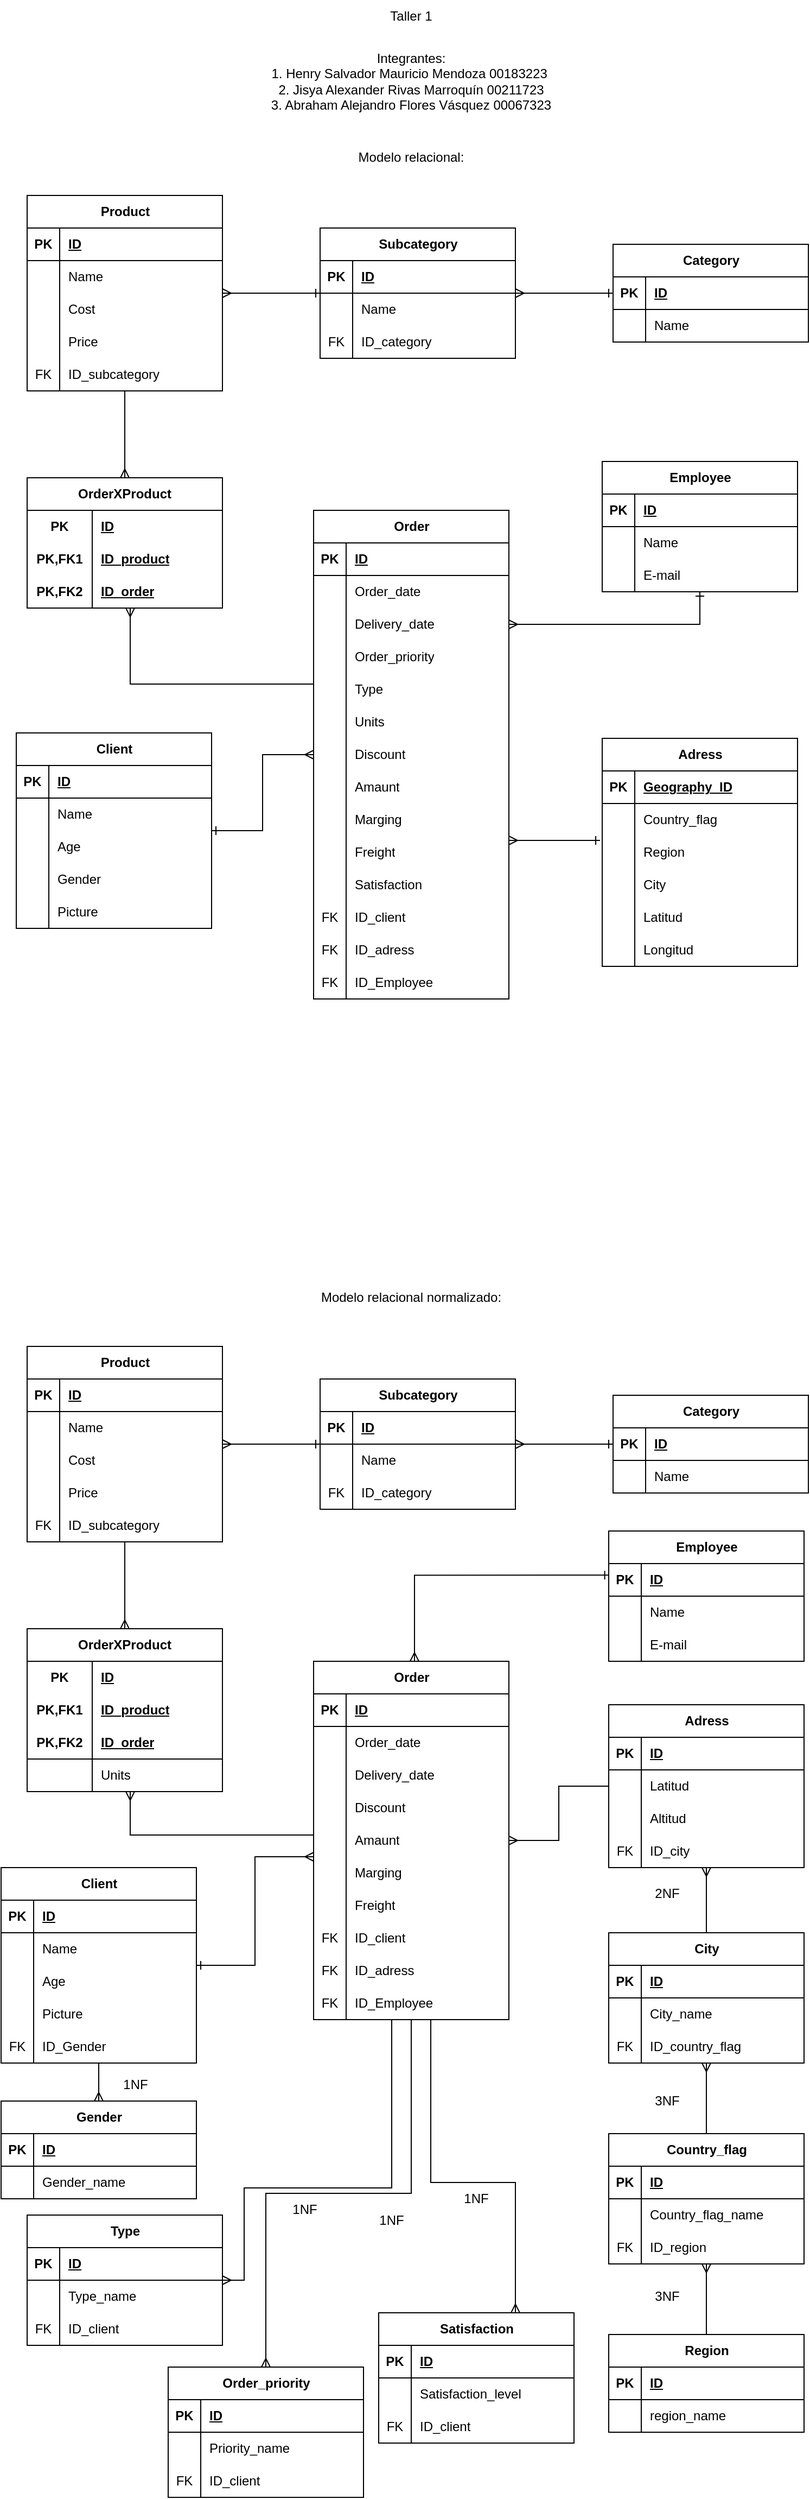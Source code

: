 <mxfile version="24.7.5">
  <diagram name="Página-1" id="SB1OGA7QKWM3he1s4S9E">
    <mxGraphModel dx="794" dy="511" grid="1" gridSize="10" guides="1" tooltips="1" connect="1" arrows="1" fold="1" page="1" pageScale="1" pageWidth="827" pageHeight="1169" math="0" shadow="0">
      <root>
        <mxCell id="0" />
        <mxCell id="1" parent="0" />
        <mxCell id="W17S9ftsoRrYvTcSjfXg-1" value="Taller 1" style="text;html=1;align=center;verticalAlign=middle;whiteSpace=wrap;rounded=0;" parent="1" vertex="1">
          <mxGeometry x="384" y="10" width="60" height="30" as="geometry" />
        </mxCell>
        <mxCell id="W17S9ftsoRrYvTcSjfXg-2" value="Integrantes:&lt;div&gt;1. Henry Salvador Mauricio Mendoza 00183223&amp;nbsp;&lt;/div&gt;&lt;div&gt;2. Jisya Alexander Rivas Marroquín 00211723&lt;/div&gt;&lt;div&gt;3. Abraham Alejandro Flores Vásquez 00067323&lt;/div&gt;" style="text;html=1;align=center;verticalAlign=middle;whiteSpace=wrap;rounded=0;" parent="1" vertex="1">
          <mxGeometry x="251" y="70" width="326" height="30" as="geometry" />
        </mxCell>
        <mxCell id="W17S9ftsoRrYvTcSjfXg-3" value="Modelo relacional:" style="text;html=1;align=center;verticalAlign=middle;whiteSpace=wrap;rounded=0;" parent="1" vertex="1">
          <mxGeometry x="251" y="140" width="326" height="30" as="geometry" />
        </mxCell>
        <mxCell id="Vxt5sQ9A_V3vecnYjuVi-1" value="Order" style="shape=table;startSize=30;container=1;collapsible=1;childLayout=tableLayout;fixedRows=1;rowLines=0;fontStyle=1;align=center;resizeLast=1;html=1;" parent="1" vertex="1">
          <mxGeometry x="324" y="480" width="180" height="450" as="geometry" />
        </mxCell>
        <mxCell id="Vxt5sQ9A_V3vecnYjuVi-2" value="" style="shape=tableRow;horizontal=0;startSize=0;swimlaneHead=0;swimlaneBody=0;fillColor=none;collapsible=0;dropTarget=0;points=[[0,0.5],[1,0.5]];portConstraint=eastwest;top=0;left=0;right=0;bottom=1;" parent="Vxt5sQ9A_V3vecnYjuVi-1" vertex="1">
          <mxGeometry y="30" width="180" height="30" as="geometry" />
        </mxCell>
        <mxCell id="Vxt5sQ9A_V3vecnYjuVi-3" value="PK" style="shape=partialRectangle;connectable=0;fillColor=none;top=0;left=0;bottom=0;right=0;fontStyle=1;overflow=hidden;whiteSpace=wrap;html=1;" parent="Vxt5sQ9A_V3vecnYjuVi-2" vertex="1">
          <mxGeometry width="30" height="30" as="geometry">
            <mxRectangle width="30" height="30" as="alternateBounds" />
          </mxGeometry>
        </mxCell>
        <mxCell id="Vxt5sQ9A_V3vecnYjuVi-4" value="ID" style="shape=partialRectangle;connectable=0;fillColor=none;top=0;left=0;bottom=0;right=0;align=left;spacingLeft=6;fontStyle=5;overflow=hidden;whiteSpace=wrap;html=1;" parent="Vxt5sQ9A_V3vecnYjuVi-2" vertex="1">
          <mxGeometry x="30" width="150" height="30" as="geometry">
            <mxRectangle width="150" height="30" as="alternateBounds" />
          </mxGeometry>
        </mxCell>
        <mxCell id="Vxt5sQ9A_V3vecnYjuVi-5" value="" style="shape=tableRow;horizontal=0;startSize=0;swimlaneHead=0;swimlaneBody=0;fillColor=none;collapsible=0;dropTarget=0;points=[[0,0.5],[1,0.5]];portConstraint=eastwest;top=0;left=0;right=0;bottom=0;" parent="Vxt5sQ9A_V3vecnYjuVi-1" vertex="1">
          <mxGeometry y="60" width="180" height="30" as="geometry" />
        </mxCell>
        <mxCell id="Vxt5sQ9A_V3vecnYjuVi-6" value="" style="shape=partialRectangle;connectable=0;fillColor=none;top=0;left=0;bottom=0;right=0;editable=1;overflow=hidden;whiteSpace=wrap;html=1;" parent="Vxt5sQ9A_V3vecnYjuVi-5" vertex="1">
          <mxGeometry width="30" height="30" as="geometry">
            <mxRectangle width="30" height="30" as="alternateBounds" />
          </mxGeometry>
        </mxCell>
        <mxCell id="Vxt5sQ9A_V3vecnYjuVi-7" value="Order_date" style="shape=partialRectangle;connectable=0;fillColor=none;top=0;left=0;bottom=0;right=0;align=left;spacingLeft=6;overflow=hidden;whiteSpace=wrap;html=1;" parent="Vxt5sQ9A_V3vecnYjuVi-5" vertex="1">
          <mxGeometry x="30" width="150" height="30" as="geometry">
            <mxRectangle width="150" height="30" as="alternateBounds" />
          </mxGeometry>
        </mxCell>
        <mxCell id="Vxt5sQ9A_V3vecnYjuVi-8" value="" style="shape=tableRow;horizontal=0;startSize=0;swimlaneHead=0;swimlaneBody=0;fillColor=none;collapsible=0;dropTarget=0;points=[[0,0.5],[1,0.5]];portConstraint=eastwest;top=0;left=0;right=0;bottom=0;" parent="Vxt5sQ9A_V3vecnYjuVi-1" vertex="1">
          <mxGeometry y="90" width="180" height="30" as="geometry" />
        </mxCell>
        <mxCell id="Vxt5sQ9A_V3vecnYjuVi-9" value="" style="shape=partialRectangle;connectable=0;fillColor=none;top=0;left=0;bottom=0;right=0;editable=1;overflow=hidden;whiteSpace=wrap;html=1;" parent="Vxt5sQ9A_V3vecnYjuVi-8" vertex="1">
          <mxGeometry width="30" height="30" as="geometry">
            <mxRectangle width="30" height="30" as="alternateBounds" />
          </mxGeometry>
        </mxCell>
        <mxCell id="Vxt5sQ9A_V3vecnYjuVi-10" value="Delivery_date" style="shape=partialRectangle;connectable=0;fillColor=none;top=0;left=0;bottom=0;right=0;align=left;spacingLeft=6;overflow=hidden;whiteSpace=wrap;html=1;" parent="Vxt5sQ9A_V3vecnYjuVi-8" vertex="1">
          <mxGeometry x="30" width="150" height="30" as="geometry">
            <mxRectangle width="150" height="30" as="alternateBounds" />
          </mxGeometry>
        </mxCell>
        <mxCell id="Vxt5sQ9A_V3vecnYjuVi-11" value="" style="shape=tableRow;horizontal=0;startSize=0;swimlaneHead=0;swimlaneBody=0;fillColor=none;collapsible=0;dropTarget=0;points=[[0,0.5],[1,0.5]];portConstraint=eastwest;top=0;left=0;right=0;bottom=0;" parent="Vxt5sQ9A_V3vecnYjuVi-1" vertex="1">
          <mxGeometry y="120" width="180" height="30" as="geometry" />
        </mxCell>
        <mxCell id="Vxt5sQ9A_V3vecnYjuVi-12" value="" style="shape=partialRectangle;connectable=0;fillColor=none;top=0;left=0;bottom=0;right=0;editable=1;overflow=hidden;whiteSpace=wrap;html=1;" parent="Vxt5sQ9A_V3vecnYjuVi-11" vertex="1">
          <mxGeometry width="30" height="30" as="geometry">
            <mxRectangle width="30" height="30" as="alternateBounds" />
          </mxGeometry>
        </mxCell>
        <mxCell id="Vxt5sQ9A_V3vecnYjuVi-13" value="Order_priority" style="shape=partialRectangle;connectable=0;fillColor=none;top=0;left=0;bottom=0;right=0;align=left;spacingLeft=6;overflow=hidden;whiteSpace=wrap;html=1;" parent="Vxt5sQ9A_V3vecnYjuVi-11" vertex="1">
          <mxGeometry x="30" width="150" height="30" as="geometry">
            <mxRectangle width="150" height="30" as="alternateBounds" />
          </mxGeometry>
        </mxCell>
        <mxCell id="Vxt5sQ9A_V3vecnYjuVi-98" style="shape=tableRow;horizontal=0;startSize=0;swimlaneHead=0;swimlaneBody=0;fillColor=none;collapsible=0;dropTarget=0;points=[[0,0.5],[1,0.5]];portConstraint=eastwest;top=0;left=0;right=0;bottom=0;" parent="Vxt5sQ9A_V3vecnYjuVi-1" vertex="1">
          <mxGeometry y="150" width="180" height="30" as="geometry" />
        </mxCell>
        <mxCell id="Vxt5sQ9A_V3vecnYjuVi-99" value="" style="shape=partialRectangle;connectable=0;fillColor=none;top=0;left=0;bottom=0;right=0;editable=1;overflow=hidden;whiteSpace=wrap;html=1;" parent="Vxt5sQ9A_V3vecnYjuVi-98" vertex="1">
          <mxGeometry width="30" height="30" as="geometry">
            <mxRectangle width="30" height="30" as="alternateBounds" />
          </mxGeometry>
        </mxCell>
        <mxCell id="Vxt5sQ9A_V3vecnYjuVi-100" value="Type" style="shape=partialRectangle;connectable=0;fillColor=none;top=0;left=0;bottom=0;right=0;align=left;spacingLeft=6;overflow=hidden;whiteSpace=wrap;html=1;" parent="Vxt5sQ9A_V3vecnYjuVi-98" vertex="1">
          <mxGeometry x="30" width="150" height="30" as="geometry">
            <mxRectangle width="150" height="30" as="alternateBounds" />
          </mxGeometry>
        </mxCell>
        <mxCell id="Vxt5sQ9A_V3vecnYjuVi-95" style="shape=tableRow;horizontal=0;startSize=0;swimlaneHead=0;swimlaneBody=0;fillColor=none;collapsible=0;dropTarget=0;points=[[0,0.5],[1,0.5]];portConstraint=eastwest;top=0;left=0;right=0;bottom=0;" parent="Vxt5sQ9A_V3vecnYjuVi-1" vertex="1">
          <mxGeometry y="180" width="180" height="30" as="geometry" />
        </mxCell>
        <mxCell id="Vxt5sQ9A_V3vecnYjuVi-96" style="shape=partialRectangle;connectable=0;fillColor=none;top=0;left=0;bottom=0;right=0;editable=1;overflow=hidden;whiteSpace=wrap;html=1;" parent="Vxt5sQ9A_V3vecnYjuVi-95" vertex="1">
          <mxGeometry width="30" height="30" as="geometry">
            <mxRectangle width="30" height="30" as="alternateBounds" />
          </mxGeometry>
        </mxCell>
        <mxCell id="Vxt5sQ9A_V3vecnYjuVi-97" value="Units" style="shape=partialRectangle;connectable=0;fillColor=none;top=0;left=0;bottom=0;right=0;align=left;spacingLeft=6;overflow=hidden;whiteSpace=wrap;html=1;" parent="Vxt5sQ9A_V3vecnYjuVi-95" vertex="1">
          <mxGeometry x="30" width="150" height="30" as="geometry">
            <mxRectangle width="150" height="30" as="alternateBounds" />
          </mxGeometry>
        </mxCell>
        <mxCell id="Vxt5sQ9A_V3vecnYjuVi-92" style="shape=tableRow;horizontal=0;startSize=0;swimlaneHead=0;swimlaneBody=0;fillColor=none;collapsible=0;dropTarget=0;points=[[0,0.5],[1,0.5]];portConstraint=eastwest;top=0;left=0;right=0;bottom=0;" parent="Vxt5sQ9A_V3vecnYjuVi-1" vertex="1">
          <mxGeometry y="210" width="180" height="30" as="geometry" />
        </mxCell>
        <mxCell id="Vxt5sQ9A_V3vecnYjuVi-93" style="shape=partialRectangle;connectable=0;fillColor=none;top=0;left=0;bottom=0;right=0;editable=1;overflow=hidden;whiteSpace=wrap;html=1;" parent="Vxt5sQ9A_V3vecnYjuVi-92" vertex="1">
          <mxGeometry width="30" height="30" as="geometry">
            <mxRectangle width="30" height="30" as="alternateBounds" />
          </mxGeometry>
        </mxCell>
        <mxCell id="Vxt5sQ9A_V3vecnYjuVi-94" value="Discount" style="shape=partialRectangle;connectable=0;fillColor=none;top=0;left=0;bottom=0;right=0;align=left;spacingLeft=6;overflow=hidden;whiteSpace=wrap;html=1;" parent="Vxt5sQ9A_V3vecnYjuVi-92" vertex="1">
          <mxGeometry x="30" width="150" height="30" as="geometry">
            <mxRectangle width="150" height="30" as="alternateBounds" />
          </mxGeometry>
        </mxCell>
        <mxCell id="Vxt5sQ9A_V3vecnYjuVi-110" style="shape=tableRow;horizontal=0;startSize=0;swimlaneHead=0;swimlaneBody=0;fillColor=none;collapsible=0;dropTarget=0;points=[[0,0.5],[1,0.5]];portConstraint=eastwest;top=0;left=0;right=0;bottom=0;" parent="Vxt5sQ9A_V3vecnYjuVi-1" vertex="1">
          <mxGeometry y="240" width="180" height="30" as="geometry" />
        </mxCell>
        <mxCell id="Vxt5sQ9A_V3vecnYjuVi-111" style="shape=partialRectangle;connectable=0;fillColor=none;top=0;left=0;bottom=0;right=0;editable=1;overflow=hidden;whiteSpace=wrap;html=1;" parent="Vxt5sQ9A_V3vecnYjuVi-110" vertex="1">
          <mxGeometry width="30" height="30" as="geometry">
            <mxRectangle width="30" height="30" as="alternateBounds" />
          </mxGeometry>
        </mxCell>
        <mxCell id="Vxt5sQ9A_V3vecnYjuVi-112" value="Amaunt" style="shape=partialRectangle;connectable=0;fillColor=none;top=0;left=0;bottom=0;right=0;align=left;spacingLeft=6;overflow=hidden;whiteSpace=wrap;html=1;" parent="Vxt5sQ9A_V3vecnYjuVi-110" vertex="1">
          <mxGeometry x="30" width="150" height="30" as="geometry">
            <mxRectangle width="150" height="30" as="alternateBounds" />
          </mxGeometry>
        </mxCell>
        <mxCell id="Vxt5sQ9A_V3vecnYjuVi-107" style="shape=tableRow;horizontal=0;startSize=0;swimlaneHead=0;swimlaneBody=0;fillColor=none;collapsible=0;dropTarget=0;points=[[0,0.5],[1,0.5]];portConstraint=eastwest;top=0;left=0;right=0;bottom=0;" parent="Vxt5sQ9A_V3vecnYjuVi-1" vertex="1">
          <mxGeometry y="270" width="180" height="30" as="geometry" />
        </mxCell>
        <mxCell id="Vxt5sQ9A_V3vecnYjuVi-108" style="shape=partialRectangle;connectable=0;fillColor=none;top=0;left=0;bottom=0;right=0;editable=1;overflow=hidden;whiteSpace=wrap;html=1;" parent="Vxt5sQ9A_V3vecnYjuVi-107" vertex="1">
          <mxGeometry width="30" height="30" as="geometry">
            <mxRectangle width="30" height="30" as="alternateBounds" />
          </mxGeometry>
        </mxCell>
        <mxCell id="Vxt5sQ9A_V3vecnYjuVi-109" value="Marging" style="shape=partialRectangle;connectable=0;fillColor=none;top=0;left=0;bottom=0;right=0;align=left;spacingLeft=6;overflow=hidden;whiteSpace=wrap;html=1;" parent="Vxt5sQ9A_V3vecnYjuVi-107" vertex="1">
          <mxGeometry x="30" width="150" height="30" as="geometry">
            <mxRectangle width="150" height="30" as="alternateBounds" />
          </mxGeometry>
        </mxCell>
        <mxCell id="Vxt5sQ9A_V3vecnYjuVi-104" style="shape=tableRow;horizontal=0;startSize=0;swimlaneHead=0;swimlaneBody=0;fillColor=none;collapsible=0;dropTarget=0;points=[[0,0.5],[1,0.5]];portConstraint=eastwest;top=0;left=0;right=0;bottom=0;" parent="Vxt5sQ9A_V3vecnYjuVi-1" vertex="1">
          <mxGeometry y="300" width="180" height="30" as="geometry" />
        </mxCell>
        <mxCell id="Vxt5sQ9A_V3vecnYjuVi-105" style="shape=partialRectangle;connectable=0;fillColor=none;top=0;left=0;bottom=0;right=0;editable=1;overflow=hidden;whiteSpace=wrap;html=1;" parent="Vxt5sQ9A_V3vecnYjuVi-104" vertex="1">
          <mxGeometry width="30" height="30" as="geometry">
            <mxRectangle width="30" height="30" as="alternateBounds" />
          </mxGeometry>
        </mxCell>
        <mxCell id="Vxt5sQ9A_V3vecnYjuVi-106" value="Freight" style="shape=partialRectangle;connectable=0;fillColor=none;top=0;left=0;bottom=0;right=0;align=left;spacingLeft=6;overflow=hidden;whiteSpace=wrap;html=1;" parent="Vxt5sQ9A_V3vecnYjuVi-104" vertex="1">
          <mxGeometry x="30" width="150" height="30" as="geometry">
            <mxRectangle width="150" height="30" as="alternateBounds" />
          </mxGeometry>
        </mxCell>
        <mxCell id="Vxt5sQ9A_V3vecnYjuVi-101" style="shape=tableRow;horizontal=0;startSize=0;swimlaneHead=0;swimlaneBody=0;fillColor=none;collapsible=0;dropTarget=0;points=[[0,0.5],[1,0.5]];portConstraint=eastwest;top=0;left=0;right=0;bottom=0;" parent="Vxt5sQ9A_V3vecnYjuVi-1" vertex="1">
          <mxGeometry y="330" width="180" height="30" as="geometry" />
        </mxCell>
        <mxCell id="Vxt5sQ9A_V3vecnYjuVi-102" style="shape=partialRectangle;connectable=0;fillColor=none;top=0;left=0;bottom=0;right=0;editable=1;overflow=hidden;whiteSpace=wrap;html=1;" parent="Vxt5sQ9A_V3vecnYjuVi-101" vertex="1">
          <mxGeometry width="30" height="30" as="geometry">
            <mxRectangle width="30" height="30" as="alternateBounds" />
          </mxGeometry>
        </mxCell>
        <mxCell id="Vxt5sQ9A_V3vecnYjuVi-103" value="Satisfaction" style="shape=partialRectangle;connectable=0;fillColor=none;top=0;left=0;bottom=0;right=0;align=left;spacingLeft=6;overflow=hidden;whiteSpace=wrap;html=1;" parent="Vxt5sQ9A_V3vecnYjuVi-101" vertex="1">
          <mxGeometry x="30" width="150" height="30" as="geometry">
            <mxRectangle width="150" height="30" as="alternateBounds" />
          </mxGeometry>
        </mxCell>
        <mxCell id="cAIhJoRyyW0RYmvtl_Os-15" style="shape=tableRow;horizontal=0;startSize=0;swimlaneHead=0;swimlaneBody=0;fillColor=none;collapsible=0;dropTarget=0;points=[[0,0.5],[1,0.5]];portConstraint=eastwest;top=0;left=0;right=0;bottom=0;" parent="Vxt5sQ9A_V3vecnYjuVi-1" vertex="1">
          <mxGeometry y="360" width="180" height="30" as="geometry" />
        </mxCell>
        <mxCell id="cAIhJoRyyW0RYmvtl_Os-16" value="FK" style="shape=partialRectangle;connectable=0;fillColor=none;top=0;left=0;bottom=0;right=0;editable=1;overflow=hidden;whiteSpace=wrap;html=1;" parent="cAIhJoRyyW0RYmvtl_Os-15" vertex="1">
          <mxGeometry width="30" height="30" as="geometry">
            <mxRectangle width="30" height="30" as="alternateBounds" />
          </mxGeometry>
        </mxCell>
        <mxCell id="cAIhJoRyyW0RYmvtl_Os-17" value="ID_client" style="shape=partialRectangle;connectable=0;fillColor=none;top=0;left=0;bottom=0;right=0;align=left;spacingLeft=6;overflow=hidden;whiteSpace=wrap;html=1;" parent="cAIhJoRyyW0RYmvtl_Os-15" vertex="1">
          <mxGeometry x="30" width="150" height="30" as="geometry">
            <mxRectangle width="150" height="30" as="alternateBounds" />
          </mxGeometry>
        </mxCell>
        <mxCell id="cAIhJoRyyW0RYmvtl_Os-12" style="shape=tableRow;horizontal=0;startSize=0;swimlaneHead=0;swimlaneBody=0;fillColor=none;collapsible=0;dropTarget=0;points=[[0,0.5],[1,0.5]];portConstraint=eastwest;top=0;left=0;right=0;bottom=0;" parent="Vxt5sQ9A_V3vecnYjuVi-1" vertex="1">
          <mxGeometry y="390" width="180" height="30" as="geometry" />
        </mxCell>
        <mxCell id="cAIhJoRyyW0RYmvtl_Os-13" value="FK" style="shape=partialRectangle;connectable=0;fillColor=none;top=0;left=0;bottom=0;right=0;editable=1;overflow=hidden;whiteSpace=wrap;html=1;" parent="cAIhJoRyyW0RYmvtl_Os-12" vertex="1">
          <mxGeometry width="30" height="30" as="geometry">
            <mxRectangle width="30" height="30" as="alternateBounds" />
          </mxGeometry>
        </mxCell>
        <mxCell id="cAIhJoRyyW0RYmvtl_Os-14" value="ID_adress" style="shape=partialRectangle;connectable=0;fillColor=none;top=0;left=0;bottom=0;right=0;align=left;spacingLeft=6;overflow=hidden;whiteSpace=wrap;html=1;" parent="cAIhJoRyyW0RYmvtl_Os-12" vertex="1">
          <mxGeometry x="30" width="150" height="30" as="geometry">
            <mxRectangle width="150" height="30" as="alternateBounds" />
          </mxGeometry>
        </mxCell>
        <mxCell id="cAIhJoRyyW0RYmvtl_Os-9" style="shape=tableRow;horizontal=0;startSize=0;swimlaneHead=0;swimlaneBody=0;fillColor=none;collapsible=0;dropTarget=0;points=[[0,0.5],[1,0.5]];portConstraint=eastwest;top=0;left=0;right=0;bottom=0;" parent="Vxt5sQ9A_V3vecnYjuVi-1" vertex="1">
          <mxGeometry y="420" width="180" height="30" as="geometry" />
        </mxCell>
        <mxCell id="cAIhJoRyyW0RYmvtl_Os-10" value="FK" style="shape=partialRectangle;connectable=0;fillColor=none;top=0;left=0;bottom=0;right=0;editable=1;overflow=hidden;whiteSpace=wrap;html=1;" parent="cAIhJoRyyW0RYmvtl_Os-9" vertex="1">
          <mxGeometry width="30" height="30" as="geometry">
            <mxRectangle width="30" height="30" as="alternateBounds" />
          </mxGeometry>
        </mxCell>
        <mxCell id="cAIhJoRyyW0RYmvtl_Os-11" value="ID_Employee" style="shape=partialRectangle;connectable=0;fillColor=none;top=0;left=0;bottom=0;right=0;align=left;spacingLeft=6;overflow=hidden;whiteSpace=wrap;html=1;" parent="cAIhJoRyyW0RYmvtl_Os-9" vertex="1">
          <mxGeometry x="30" width="150" height="30" as="geometry">
            <mxRectangle width="150" height="30" as="alternateBounds" />
          </mxGeometry>
        </mxCell>
        <mxCell id="cAIhJoRyyW0RYmvtl_Os-5" style="edgeStyle=orthogonalEdgeStyle;rounded=0;orthogonalLoop=1;jettySize=auto;html=1;startArrow=ERmany;startFill=0;endArrow=ERone;endFill=0;" parent="1" source="Vxt5sQ9A_V3vecnYjuVi-14" target="Vxt5sQ9A_V3vecnYjuVi-27" edge="1">
          <mxGeometry relative="1" as="geometry" />
        </mxCell>
        <mxCell id="Vxt5sQ9A_V3vecnYjuVi-14" value="Subcategory" style="shape=table;startSize=30;container=1;collapsible=1;childLayout=tableLayout;fixedRows=1;rowLines=0;fontStyle=1;align=center;resizeLast=1;html=1;" parent="1" vertex="1">
          <mxGeometry x="330" y="220" width="180" height="120" as="geometry" />
        </mxCell>
        <mxCell id="Vxt5sQ9A_V3vecnYjuVi-15" value="" style="shape=tableRow;horizontal=0;startSize=0;swimlaneHead=0;swimlaneBody=0;fillColor=none;collapsible=0;dropTarget=0;points=[[0,0.5],[1,0.5]];portConstraint=eastwest;top=0;left=0;right=0;bottom=1;" parent="Vxt5sQ9A_V3vecnYjuVi-14" vertex="1">
          <mxGeometry y="30" width="180" height="30" as="geometry" />
        </mxCell>
        <mxCell id="Vxt5sQ9A_V3vecnYjuVi-16" value="PK" style="shape=partialRectangle;connectable=0;fillColor=none;top=0;left=0;bottom=0;right=0;fontStyle=1;overflow=hidden;whiteSpace=wrap;html=1;" parent="Vxt5sQ9A_V3vecnYjuVi-15" vertex="1">
          <mxGeometry width="30" height="30" as="geometry">
            <mxRectangle width="30" height="30" as="alternateBounds" />
          </mxGeometry>
        </mxCell>
        <mxCell id="Vxt5sQ9A_V3vecnYjuVi-17" value="ID" style="shape=partialRectangle;connectable=0;fillColor=none;top=0;left=0;bottom=0;right=0;align=left;spacingLeft=6;fontStyle=5;overflow=hidden;whiteSpace=wrap;html=1;" parent="Vxt5sQ9A_V3vecnYjuVi-15" vertex="1">
          <mxGeometry x="30" width="150" height="30" as="geometry">
            <mxRectangle width="150" height="30" as="alternateBounds" />
          </mxGeometry>
        </mxCell>
        <mxCell id="Vxt5sQ9A_V3vecnYjuVi-18" value="" style="shape=tableRow;horizontal=0;startSize=0;swimlaneHead=0;swimlaneBody=0;fillColor=none;collapsible=0;dropTarget=0;points=[[0,0.5],[1,0.5]];portConstraint=eastwest;top=0;left=0;right=0;bottom=0;" parent="Vxt5sQ9A_V3vecnYjuVi-14" vertex="1">
          <mxGeometry y="60" width="180" height="30" as="geometry" />
        </mxCell>
        <mxCell id="Vxt5sQ9A_V3vecnYjuVi-19" value="" style="shape=partialRectangle;connectable=0;fillColor=none;top=0;left=0;bottom=0;right=0;editable=1;overflow=hidden;whiteSpace=wrap;html=1;" parent="Vxt5sQ9A_V3vecnYjuVi-18" vertex="1">
          <mxGeometry width="30" height="30" as="geometry">
            <mxRectangle width="30" height="30" as="alternateBounds" />
          </mxGeometry>
        </mxCell>
        <mxCell id="Vxt5sQ9A_V3vecnYjuVi-20" value="Name" style="shape=partialRectangle;connectable=0;fillColor=none;top=0;left=0;bottom=0;right=0;align=left;spacingLeft=6;overflow=hidden;whiteSpace=wrap;html=1;" parent="Vxt5sQ9A_V3vecnYjuVi-18" vertex="1">
          <mxGeometry x="30" width="150" height="30" as="geometry">
            <mxRectangle width="150" height="30" as="alternateBounds" />
          </mxGeometry>
        </mxCell>
        <mxCell id="Vxt5sQ9A_V3vecnYjuVi-21" value="" style="shape=tableRow;horizontal=0;startSize=0;swimlaneHead=0;swimlaneBody=0;fillColor=none;collapsible=0;dropTarget=0;points=[[0,0.5],[1,0.5]];portConstraint=eastwest;top=0;left=0;right=0;bottom=0;" parent="Vxt5sQ9A_V3vecnYjuVi-14" vertex="1">
          <mxGeometry y="90" width="180" height="30" as="geometry" />
        </mxCell>
        <mxCell id="Vxt5sQ9A_V3vecnYjuVi-22" value="FK" style="shape=partialRectangle;connectable=0;fillColor=none;top=0;left=0;bottom=0;right=0;editable=1;overflow=hidden;whiteSpace=wrap;html=1;" parent="Vxt5sQ9A_V3vecnYjuVi-21" vertex="1">
          <mxGeometry width="30" height="30" as="geometry">
            <mxRectangle width="30" height="30" as="alternateBounds" />
          </mxGeometry>
        </mxCell>
        <mxCell id="Vxt5sQ9A_V3vecnYjuVi-23" value="ID_category" style="shape=partialRectangle;connectable=0;fillColor=none;top=0;left=0;bottom=0;right=0;align=left;spacingLeft=6;overflow=hidden;whiteSpace=wrap;html=1;" parent="Vxt5sQ9A_V3vecnYjuVi-21" vertex="1">
          <mxGeometry x="30" width="150" height="30" as="geometry">
            <mxRectangle width="150" height="30" as="alternateBounds" />
          </mxGeometry>
        </mxCell>
        <mxCell id="Vxt5sQ9A_V3vecnYjuVi-27" value="Category" style="shape=table;startSize=30;container=1;collapsible=1;childLayout=tableLayout;fixedRows=1;rowLines=0;fontStyle=1;align=center;resizeLast=1;html=1;" parent="1" vertex="1">
          <mxGeometry x="600" y="235" width="180" height="90" as="geometry" />
        </mxCell>
        <mxCell id="Vxt5sQ9A_V3vecnYjuVi-28" value="" style="shape=tableRow;horizontal=0;startSize=0;swimlaneHead=0;swimlaneBody=0;fillColor=none;collapsible=0;dropTarget=0;points=[[0,0.5],[1,0.5]];portConstraint=eastwest;top=0;left=0;right=0;bottom=1;" parent="Vxt5sQ9A_V3vecnYjuVi-27" vertex="1">
          <mxGeometry y="30" width="180" height="30" as="geometry" />
        </mxCell>
        <mxCell id="Vxt5sQ9A_V3vecnYjuVi-29" value="PK" style="shape=partialRectangle;connectable=0;fillColor=none;top=0;left=0;bottom=0;right=0;fontStyle=1;overflow=hidden;whiteSpace=wrap;html=1;" parent="Vxt5sQ9A_V3vecnYjuVi-28" vertex="1">
          <mxGeometry width="30" height="30" as="geometry">
            <mxRectangle width="30" height="30" as="alternateBounds" />
          </mxGeometry>
        </mxCell>
        <mxCell id="Vxt5sQ9A_V3vecnYjuVi-30" value="ID" style="shape=partialRectangle;connectable=0;fillColor=none;top=0;left=0;bottom=0;right=0;align=left;spacingLeft=6;fontStyle=5;overflow=hidden;whiteSpace=wrap;html=1;" parent="Vxt5sQ9A_V3vecnYjuVi-28" vertex="1">
          <mxGeometry x="30" width="150" height="30" as="geometry">
            <mxRectangle width="150" height="30" as="alternateBounds" />
          </mxGeometry>
        </mxCell>
        <mxCell id="Vxt5sQ9A_V3vecnYjuVi-31" value="" style="shape=tableRow;horizontal=0;startSize=0;swimlaneHead=0;swimlaneBody=0;fillColor=none;collapsible=0;dropTarget=0;points=[[0,0.5],[1,0.5]];portConstraint=eastwest;top=0;left=0;right=0;bottom=0;" parent="Vxt5sQ9A_V3vecnYjuVi-27" vertex="1">
          <mxGeometry y="60" width="180" height="30" as="geometry" />
        </mxCell>
        <mxCell id="Vxt5sQ9A_V3vecnYjuVi-32" value="" style="shape=partialRectangle;connectable=0;fillColor=none;top=0;left=0;bottom=0;right=0;editable=1;overflow=hidden;whiteSpace=wrap;html=1;" parent="Vxt5sQ9A_V3vecnYjuVi-31" vertex="1">
          <mxGeometry width="30" height="30" as="geometry">
            <mxRectangle width="30" height="30" as="alternateBounds" />
          </mxGeometry>
        </mxCell>
        <mxCell id="Vxt5sQ9A_V3vecnYjuVi-33" value="Name" style="shape=partialRectangle;connectable=0;fillColor=none;top=0;left=0;bottom=0;right=0;align=left;spacingLeft=6;overflow=hidden;whiteSpace=wrap;html=1;" parent="Vxt5sQ9A_V3vecnYjuVi-31" vertex="1">
          <mxGeometry x="30" width="150" height="30" as="geometry">
            <mxRectangle width="150" height="30" as="alternateBounds" />
          </mxGeometry>
        </mxCell>
        <mxCell id="cAIhJoRyyW0RYmvtl_Os-4" style="edgeStyle=orthogonalEdgeStyle;rounded=0;orthogonalLoop=1;jettySize=auto;html=1;endArrow=ERone;endFill=0;startArrow=ERmany;startFill=0;" parent="1" source="Vxt5sQ9A_V3vecnYjuVi-40" target="Vxt5sQ9A_V3vecnYjuVi-14" edge="1">
          <mxGeometry relative="1" as="geometry" />
        </mxCell>
        <mxCell id="Vxt5sQ9A_V3vecnYjuVi-40" value="Product" style="shape=table;startSize=30;container=1;collapsible=1;childLayout=tableLayout;fixedRows=1;rowLines=0;fontStyle=1;align=center;resizeLast=1;html=1;" parent="1" vertex="1">
          <mxGeometry x="60" y="190" width="180" height="180" as="geometry" />
        </mxCell>
        <mxCell id="Vxt5sQ9A_V3vecnYjuVi-41" value="" style="shape=tableRow;horizontal=0;startSize=0;swimlaneHead=0;swimlaneBody=0;fillColor=none;collapsible=0;dropTarget=0;points=[[0,0.5],[1,0.5]];portConstraint=eastwest;top=0;left=0;right=0;bottom=1;" parent="Vxt5sQ9A_V3vecnYjuVi-40" vertex="1">
          <mxGeometry y="30" width="180" height="30" as="geometry" />
        </mxCell>
        <mxCell id="Vxt5sQ9A_V3vecnYjuVi-42" value="PK" style="shape=partialRectangle;connectable=0;fillColor=none;top=0;left=0;bottom=0;right=0;fontStyle=1;overflow=hidden;whiteSpace=wrap;html=1;" parent="Vxt5sQ9A_V3vecnYjuVi-41" vertex="1">
          <mxGeometry width="30" height="30" as="geometry">
            <mxRectangle width="30" height="30" as="alternateBounds" />
          </mxGeometry>
        </mxCell>
        <mxCell id="Vxt5sQ9A_V3vecnYjuVi-43" value="ID" style="shape=partialRectangle;connectable=0;fillColor=none;top=0;left=0;bottom=0;right=0;align=left;spacingLeft=6;fontStyle=5;overflow=hidden;whiteSpace=wrap;html=1;" parent="Vxt5sQ9A_V3vecnYjuVi-41" vertex="1">
          <mxGeometry x="30" width="150" height="30" as="geometry">
            <mxRectangle width="150" height="30" as="alternateBounds" />
          </mxGeometry>
        </mxCell>
        <mxCell id="Vxt5sQ9A_V3vecnYjuVi-44" value="" style="shape=tableRow;horizontal=0;startSize=0;swimlaneHead=0;swimlaneBody=0;fillColor=none;collapsible=0;dropTarget=0;points=[[0,0.5],[1,0.5]];portConstraint=eastwest;top=0;left=0;right=0;bottom=0;" parent="Vxt5sQ9A_V3vecnYjuVi-40" vertex="1">
          <mxGeometry y="60" width="180" height="30" as="geometry" />
        </mxCell>
        <mxCell id="Vxt5sQ9A_V3vecnYjuVi-45" value="" style="shape=partialRectangle;connectable=0;fillColor=none;top=0;left=0;bottom=0;right=0;editable=1;overflow=hidden;whiteSpace=wrap;html=1;" parent="Vxt5sQ9A_V3vecnYjuVi-44" vertex="1">
          <mxGeometry width="30" height="30" as="geometry">
            <mxRectangle width="30" height="30" as="alternateBounds" />
          </mxGeometry>
        </mxCell>
        <mxCell id="Vxt5sQ9A_V3vecnYjuVi-46" value="Name" style="shape=partialRectangle;connectable=0;fillColor=none;top=0;left=0;bottom=0;right=0;align=left;spacingLeft=6;overflow=hidden;whiteSpace=wrap;html=1;" parent="Vxt5sQ9A_V3vecnYjuVi-44" vertex="1">
          <mxGeometry x="30" width="150" height="30" as="geometry">
            <mxRectangle width="150" height="30" as="alternateBounds" />
          </mxGeometry>
        </mxCell>
        <mxCell id="Vxt5sQ9A_V3vecnYjuVi-47" value="" style="shape=tableRow;horizontal=0;startSize=0;swimlaneHead=0;swimlaneBody=0;fillColor=none;collapsible=0;dropTarget=0;points=[[0,0.5],[1,0.5]];portConstraint=eastwest;top=0;left=0;right=0;bottom=0;" parent="Vxt5sQ9A_V3vecnYjuVi-40" vertex="1">
          <mxGeometry y="90" width="180" height="30" as="geometry" />
        </mxCell>
        <mxCell id="Vxt5sQ9A_V3vecnYjuVi-48" value="" style="shape=partialRectangle;connectable=0;fillColor=none;top=0;left=0;bottom=0;right=0;editable=1;overflow=hidden;whiteSpace=wrap;html=1;" parent="Vxt5sQ9A_V3vecnYjuVi-47" vertex="1">
          <mxGeometry width="30" height="30" as="geometry">
            <mxRectangle width="30" height="30" as="alternateBounds" />
          </mxGeometry>
        </mxCell>
        <mxCell id="Vxt5sQ9A_V3vecnYjuVi-49" value="Cost" style="shape=partialRectangle;connectable=0;fillColor=none;top=0;left=0;bottom=0;right=0;align=left;spacingLeft=6;overflow=hidden;whiteSpace=wrap;html=1;" parent="Vxt5sQ9A_V3vecnYjuVi-47" vertex="1">
          <mxGeometry x="30" width="150" height="30" as="geometry">
            <mxRectangle width="150" height="30" as="alternateBounds" />
          </mxGeometry>
        </mxCell>
        <mxCell id="Vxt5sQ9A_V3vecnYjuVi-50" value="" style="shape=tableRow;horizontal=0;startSize=0;swimlaneHead=0;swimlaneBody=0;fillColor=none;collapsible=0;dropTarget=0;points=[[0,0.5],[1,0.5]];portConstraint=eastwest;top=0;left=0;right=0;bottom=0;" parent="Vxt5sQ9A_V3vecnYjuVi-40" vertex="1">
          <mxGeometry y="120" width="180" height="30" as="geometry" />
        </mxCell>
        <mxCell id="Vxt5sQ9A_V3vecnYjuVi-51" value="" style="shape=partialRectangle;connectable=0;fillColor=none;top=0;left=0;bottom=0;right=0;editable=1;overflow=hidden;whiteSpace=wrap;html=1;" parent="Vxt5sQ9A_V3vecnYjuVi-50" vertex="1">
          <mxGeometry width="30" height="30" as="geometry">
            <mxRectangle width="30" height="30" as="alternateBounds" />
          </mxGeometry>
        </mxCell>
        <mxCell id="Vxt5sQ9A_V3vecnYjuVi-52" value="Price" style="shape=partialRectangle;connectable=0;fillColor=none;top=0;left=0;bottom=0;right=0;align=left;spacingLeft=6;overflow=hidden;whiteSpace=wrap;html=1;" parent="Vxt5sQ9A_V3vecnYjuVi-50" vertex="1">
          <mxGeometry x="30" width="150" height="30" as="geometry">
            <mxRectangle width="150" height="30" as="alternateBounds" />
          </mxGeometry>
        </mxCell>
        <mxCell id="cAIhJoRyyW0RYmvtl_Os-1" style="shape=tableRow;horizontal=0;startSize=0;swimlaneHead=0;swimlaneBody=0;fillColor=none;collapsible=0;dropTarget=0;points=[[0,0.5],[1,0.5]];portConstraint=eastwest;top=0;left=0;right=0;bottom=0;" parent="Vxt5sQ9A_V3vecnYjuVi-40" vertex="1">
          <mxGeometry y="150" width="180" height="30" as="geometry" />
        </mxCell>
        <mxCell id="cAIhJoRyyW0RYmvtl_Os-2" value="FK" style="shape=partialRectangle;connectable=0;fillColor=none;top=0;left=0;bottom=0;right=0;editable=1;overflow=hidden;whiteSpace=wrap;html=1;" parent="cAIhJoRyyW0RYmvtl_Os-1" vertex="1">
          <mxGeometry width="30" height="30" as="geometry">
            <mxRectangle width="30" height="30" as="alternateBounds" />
          </mxGeometry>
        </mxCell>
        <mxCell id="cAIhJoRyyW0RYmvtl_Os-3" value="ID_subcategory" style="shape=partialRectangle;connectable=0;fillColor=none;top=0;left=0;bottom=0;right=0;align=left;spacingLeft=6;overflow=hidden;whiteSpace=wrap;html=1;" parent="cAIhJoRyyW0RYmvtl_Os-1" vertex="1">
          <mxGeometry x="30" width="150" height="30" as="geometry">
            <mxRectangle width="150" height="30" as="alternateBounds" />
          </mxGeometry>
        </mxCell>
        <mxCell id="Vxt5sQ9A_V3vecnYjuVi-53" value="Client" style="shape=table;startSize=30;container=1;collapsible=1;childLayout=tableLayout;fixedRows=1;rowLines=0;fontStyle=1;align=center;resizeLast=1;html=1;" parent="1" vertex="1">
          <mxGeometry x="50" y="685" width="180" height="180" as="geometry" />
        </mxCell>
        <mxCell id="Vxt5sQ9A_V3vecnYjuVi-54" value="" style="shape=tableRow;horizontal=0;startSize=0;swimlaneHead=0;swimlaneBody=0;fillColor=none;collapsible=0;dropTarget=0;points=[[0,0.5],[1,0.5]];portConstraint=eastwest;top=0;left=0;right=0;bottom=1;" parent="Vxt5sQ9A_V3vecnYjuVi-53" vertex="1">
          <mxGeometry y="30" width="180" height="30" as="geometry" />
        </mxCell>
        <mxCell id="Vxt5sQ9A_V3vecnYjuVi-55" value="PK" style="shape=partialRectangle;connectable=0;fillColor=none;top=0;left=0;bottom=0;right=0;fontStyle=1;overflow=hidden;whiteSpace=wrap;html=1;" parent="Vxt5sQ9A_V3vecnYjuVi-54" vertex="1">
          <mxGeometry width="30" height="30" as="geometry">
            <mxRectangle width="30" height="30" as="alternateBounds" />
          </mxGeometry>
        </mxCell>
        <mxCell id="Vxt5sQ9A_V3vecnYjuVi-56" value="ID" style="shape=partialRectangle;connectable=0;fillColor=none;top=0;left=0;bottom=0;right=0;align=left;spacingLeft=6;fontStyle=5;overflow=hidden;whiteSpace=wrap;html=1;" parent="Vxt5sQ9A_V3vecnYjuVi-54" vertex="1">
          <mxGeometry x="30" width="150" height="30" as="geometry">
            <mxRectangle width="150" height="30" as="alternateBounds" />
          </mxGeometry>
        </mxCell>
        <mxCell id="Vxt5sQ9A_V3vecnYjuVi-57" value="" style="shape=tableRow;horizontal=0;startSize=0;swimlaneHead=0;swimlaneBody=0;fillColor=none;collapsible=0;dropTarget=0;points=[[0,0.5],[1,0.5]];portConstraint=eastwest;top=0;left=0;right=0;bottom=0;" parent="Vxt5sQ9A_V3vecnYjuVi-53" vertex="1">
          <mxGeometry y="60" width="180" height="30" as="geometry" />
        </mxCell>
        <mxCell id="Vxt5sQ9A_V3vecnYjuVi-58" value="" style="shape=partialRectangle;connectable=0;fillColor=none;top=0;left=0;bottom=0;right=0;editable=1;overflow=hidden;whiteSpace=wrap;html=1;" parent="Vxt5sQ9A_V3vecnYjuVi-57" vertex="1">
          <mxGeometry width="30" height="30" as="geometry">
            <mxRectangle width="30" height="30" as="alternateBounds" />
          </mxGeometry>
        </mxCell>
        <mxCell id="Vxt5sQ9A_V3vecnYjuVi-59" value="Name" style="shape=partialRectangle;connectable=0;fillColor=none;top=0;left=0;bottom=0;right=0;align=left;spacingLeft=6;overflow=hidden;whiteSpace=wrap;html=1;" parent="Vxt5sQ9A_V3vecnYjuVi-57" vertex="1">
          <mxGeometry x="30" width="150" height="30" as="geometry">
            <mxRectangle width="150" height="30" as="alternateBounds" />
          </mxGeometry>
        </mxCell>
        <mxCell id="Vxt5sQ9A_V3vecnYjuVi-60" value="" style="shape=tableRow;horizontal=0;startSize=0;swimlaneHead=0;swimlaneBody=0;fillColor=none;collapsible=0;dropTarget=0;points=[[0,0.5],[1,0.5]];portConstraint=eastwest;top=0;left=0;right=0;bottom=0;" parent="Vxt5sQ9A_V3vecnYjuVi-53" vertex="1">
          <mxGeometry y="90" width="180" height="30" as="geometry" />
        </mxCell>
        <mxCell id="Vxt5sQ9A_V3vecnYjuVi-61" value="" style="shape=partialRectangle;connectable=0;fillColor=none;top=0;left=0;bottom=0;right=0;editable=1;overflow=hidden;whiteSpace=wrap;html=1;" parent="Vxt5sQ9A_V3vecnYjuVi-60" vertex="1">
          <mxGeometry width="30" height="30" as="geometry">
            <mxRectangle width="30" height="30" as="alternateBounds" />
          </mxGeometry>
        </mxCell>
        <mxCell id="Vxt5sQ9A_V3vecnYjuVi-62" value="Age" style="shape=partialRectangle;connectable=0;fillColor=none;top=0;left=0;bottom=0;right=0;align=left;spacingLeft=6;overflow=hidden;whiteSpace=wrap;html=1;" parent="Vxt5sQ9A_V3vecnYjuVi-60" vertex="1">
          <mxGeometry x="30" width="150" height="30" as="geometry">
            <mxRectangle width="150" height="30" as="alternateBounds" />
          </mxGeometry>
        </mxCell>
        <mxCell id="Vxt5sQ9A_V3vecnYjuVi-63" value="" style="shape=tableRow;horizontal=0;startSize=0;swimlaneHead=0;swimlaneBody=0;fillColor=none;collapsible=0;dropTarget=0;points=[[0,0.5],[1,0.5]];portConstraint=eastwest;top=0;left=0;right=0;bottom=0;" parent="Vxt5sQ9A_V3vecnYjuVi-53" vertex="1">
          <mxGeometry y="120" width="180" height="30" as="geometry" />
        </mxCell>
        <mxCell id="Vxt5sQ9A_V3vecnYjuVi-64" value="" style="shape=partialRectangle;connectable=0;fillColor=none;top=0;left=0;bottom=0;right=0;editable=1;overflow=hidden;whiteSpace=wrap;html=1;" parent="Vxt5sQ9A_V3vecnYjuVi-63" vertex="1">
          <mxGeometry width="30" height="30" as="geometry">
            <mxRectangle width="30" height="30" as="alternateBounds" />
          </mxGeometry>
        </mxCell>
        <mxCell id="Vxt5sQ9A_V3vecnYjuVi-65" value="Gender" style="shape=partialRectangle;connectable=0;fillColor=none;top=0;left=0;bottom=0;right=0;align=left;spacingLeft=6;overflow=hidden;whiteSpace=wrap;html=1;" parent="Vxt5sQ9A_V3vecnYjuVi-63" vertex="1">
          <mxGeometry x="30" width="150" height="30" as="geometry">
            <mxRectangle width="150" height="30" as="alternateBounds" />
          </mxGeometry>
        </mxCell>
        <mxCell id="Vxt5sQ9A_V3vecnYjuVi-113" style="shape=tableRow;horizontal=0;startSize=0;swimlaneHead=0;swimlaneBody=0;fillColor=none;collapsible=0;dropTarget=0;points=[[0,0.5],[1,0.5]];portConstraint=eastwest;top=0;left=0;right=0;bottom=0;" parent="Vxt5sQ9A_V3vecnYjuVi-53" vertex="1">
          <mxGeometry y="150" width="180" height="30" as="geometry" />
        </mxCell>
        <mxCell id="Vxt5sQ9A_V3vecnYjuVi-114" style="shape=partialRectangle;connectable=0;fillColor=none;top=0;left=0;bottom=0;right=0;editable=1;overflow=hidden;whiteSpace=wrap;html=1;" parent="Vxt5sQ9A_V3vecnYjuVi-113" vertex="1">
          <mxGeometry width="30" height="30" as="geometry">
            <mxRectangle width="30" height="30" as="alternateBounds" />
          </mxGeometry>
        </mxCell>
        <mxCell id="Vxt5sQ9A_V3vecnYjuVi-115" value="Picture" style="shape=partialRectangle;connectable=0;fillColor=none;top=0;left=0;bottom=0;right=0;align=left;spacingLeft=6;overflow=hidden;whiteSpace=wrap;html=1;" parent="Vxt5sQ9A_V3vecnYjuVi-113" vertex="1">
          <mxGeometry x="30" width="150" height="30" as="geometry">
            <mxRectangle width="150" height="30" as="alternateBounds" />
          </mxGeometry>
        </mxCell>
        <mxCell id="Vxt5sQ9A_V3vecnYjuVi-66" value="Employee" style="shape=table;startSize=30;container=1;collapsible=1;childLayout=tableLayout;fixedRows=1;rowLines=0;fontStyle=1;align=center;resizeLast=1;html=1;" parent="1" vertex="1">
          <mxGeometry x="590" y="435" width="180" height="120" as="geometry" />
        </mxCell>
        <mxCell id="Vxt5sQ9A_V3vecnYjuVi-67" value="" style="shape=tableRow;horizontal=0;startSize=0;swimlaneHead=0;swimlaneBody=0;fillColor=none;collapsible=0;dropTarget=0;points=[[0,0.5],[1,0.5]];portConstraint=eastwest;top=0;left=0;right=0;bottom=1;" parent="Vxt5sQ9A_V3vecnYjuVi-66" vertex="1">
          <mxGeometry y="30" width="180" height="30" as="geometry" />
        </mxCell>
        <mxCell id="Vxt5sQ9A_V3vecnYjuVi-68" value="PK" style="shape=partialRectangle;connectable=0;fillColor=none;top=0;left=0;bottom=0;right=0;fontStyle=1;overflow=hidden;whiteSpace=wrap;html=1;" parent="Vxt5sQ9A_V3vecnYjuVi-67" vertex="1">
          <mxGeometry width="30" height="30" as="geometry">
            <mxRectangle width="30" height="30" as="alternateBounds" />
          </mxGeometry>
        </mxCell>
        <mxCell id="Vxt5sQ9A_V3vecnYjuVi-69" value="ID" style="shape=partialRectangle;connectable=0;fillColor=none;top=0;left=0;bottom=0;right=0;align=left;spacingLeft=6;fontStyle=5;overflow=hidden;whiteSpace=wrap;html=1;" parent="Vxt5sQ9A_V3vecnYjuVi-67" vertex="1">
          <mxGeometry x="30" width="150" height="30" as="geometry">
            <mxRectangle width="150" height="30" as="alternateBounds" />
          </mxGeometry>
        </mxCell>
        <mxCell id="Vxt5sQ9A_V3vecnYjuVi-70" value="" style="shape=tableRow;horizontal=0;startSize=0;swimlaneHead=0;swimlaneBody=0;fillColor=none;collapsible=0;dropTarget=0;points=[[0,0.5],[1,0.5]];portConstraint=eastwest;top=0;left=0;right=0;bottom=0;" parent="Vxt5sQ9A_V3vecnYjuVi-66" vertex="1">
          <mxGeometry y="60" width="180" height="30" as="geometry" />
        </mxCell>
        <mxCell id="Vxt5sQ9A_V3vecnYjuVi-71" value="" style="shape=partialRectangle;connectable=0;fillColor=none;top=0;left=0;bottom=0;right=0;editable=1;overflow=hidden;whiteSpace=wrap;html=1;" parent="Vxt5sQ9A_V3vecnYjuVi-70" vertex="1">
          <mxGeometry width="30" height="30" as="geometry">
            <mxRectangle width="30" height="30" as="alternateBounds" />
          </mxGeometry>
        </mxCell>
        <mxCell id="Vxt5sQ9A_V3vecnYjuVi-72" value="Name" style="shape=partialRectangle;connectable=0;fillColor=none;top=0;left=0;bottom=0;right=0;align=left;spacingLeft=6;overflow=hidden;whiteSpace=wrap;html=1;" parent="Vxt5sQ9A_V3vecnYjuVi-70" vertex="1">
          <mxGeometry x="30" width="150" height="30" as="geometry">
            <mxRectangle width="150" height="30" as="alternateBounds" />
          </mxGeometry>
        </mxCell>
        <mxCell id="Vxt5sQ9A_V3vecnYjuVi-73" value="" style="shape=tableRow;horizontal=0;startSize=0;swimlaneHead=0;swimlaneBody=0;fillColor=none;collapsible=0;dropTarget=0;points=[[0,0.5],[1,0.5]];portConstraint=eastwest;top=0;left=0;right=0;bottom=0;" parent="Vxt5sQ9A_V3vecnYjuVi-66" vertex="1">
          <mxGeometry y="90" width="180" height="30" as="geometry" />
        </mxCell>
        <mxCell id="Vxt5sQ9A_V3vecnYjuVi-74" value="" style="shape=partialRectangle;connectable=0;fillColor=none;top=0;left=0;bottom=0;right=0;editable=1;overflow=hidden;whiteSpace=wrap;html=1;" parent="Vxt5sQ9A_V3vecnYjuVi-73" vertex="1">
          <mxGeometry width="30" height="30" as="geometry">
            <mxRectangle width="30" height="30" as="alternateBounds" />
          </mxGeometry>
        </mxCell>
        <mxCell id="Vxt5sQ9A_V3vecnYjuVi-75" value="E-mail" style="shape=partialRectangle;connectable=0;fillColor=none;top=0;left=0;bottom=0;right=0;align=left;spacingLeft=6;overflow=hidden;whiteSpace=wrap;html=1;" parent="Vxt5sQ9A_V3vecnYjuVi-73" vertex="1">
          <mxGeometry x="30" width="150" height="30" as="geometry">
            <mxRectangle width="150" height="30" as="alternateBounds" />
          </mxGeometry>
        </mxCell>
        <mxCell id="Vxt5sQ9A_V3vecnYjuVi-79" value="Adress" style="shape=table;startSize=30;container=1;collapsible=1;childLayout=tableLayout;fixedRows=1;rowLines=0;fontStyle=1;align=center;resizeLast=1;html=1;" parent="1" vertex="1">
          <mxGeometry x="590" y="690" width="180" height="210" as="geometry" />
        </mxCell>
        <mxCell id="Vxt5sQ9A_V3vecnYjuVi-80" value="" style="shape=tableRow;horizontal=0;startSize=0;swimlaneHead=0;swimlaneBody=0;fillColor=none;collapsible=0;dropTarget=0;points=[[0,0.5],[1,0.5]];portConstraint=eastwest;top=0;left=0;right=0;bottom=1;" parent="Vxt5sQ9A_V3vecnYjuVi-79" vertex="1">
          <mxGeometry y="30" width="180" height="30" as="geometry" />
        </mxCell>
        <mxCell id="Vxt5sQ9A_V3vecnYjuVi-81" value="PK" style="shape=partialRectangle;connectable=0;fillColor=none;top=0;left=0;bottom=0;right=0;fontStyle=1;overflow=hidden;whiteSpace=wrap;html=1;" parent="Vxt5sQ9A_V3vecnYjuVi-80" vertex="1">
          <mxGeometry width="30" height="30" as="geometry">
            <mxRectangle width="30" height="30" as="alternateBounds" />
          </mxGeometry>
        </mxCell>
        <mxCell id="Vxt5sQ9A_V3vecnYjuVi-82" value="Geography_ID" style="shape=partialRectangle;connectable=0;fillColor=none;top=0;left=0;bottom=0;right=0;align=left;spacingLeft=6;fontStyle=5;overflow=hidden;whiteSpace=wrap;html=1;" parent="Vxt5sQ9A_V3vecnYjuVi-80" vertex="1">
          <mxGeometry x="30" width="150" height="30" as="geometry">
            <mxRectangle width="150" height="30" as="alternateBounds" />
          </mxGeometry>
        </mxCell>
        <mxCell id="Vxt5sQ9A_V3vecnYjuVi-83" value="" style="shape=tableRow;horizontal=0;startSize=0;swimlaneHead=0;swimlaneBody=0;fillColor=none;collapsible=0;dropTarget=0;points=[[0,0.5],[1,0.5]];portConstraint=eastwest;top=0;left=0;right=0;bottom=0;" parent="Vxt5sQ9A_V3vecnYjuVi-79" vertex="1">
          <mxGeometry y="60" width="180" height="30" as="geometry" />
        </mxCell>
        <mxCell id="Vxt5sQ9A_V3vecnYjuVi-84" value="" style="shape=partialRectangle;connectable=0;fillColor=none;top=0;left=0;bottom=0;right=0;editable=1;overflow=hidden;whiteSpace=wrap;html=1;" parent="Vxt5sQ9A_V3vecnYjuVi-83" vertex="1">
          <mxGeometry width="30" height="30" as="geometry">
            <mxRectangle width="30" height="30" as="alternateBounds" />
          </mxGeometry>
        </mxCell>
        <mxCell id="Vxt5sQ9A_V3vecnYjuVi-85" value="Country_flag" style="shape=partialRectangle;connectable=0;fillColor=none;top=0;left=0;bottom=0;right=0;align=left;spacingLeft=6;overflow=hidden;whiteSpace=wrap;html=1;" parent="Vxt5sQ9A_V3vecnYjuVi-83" vertex="1">
          <mxGeometry x="30" width="150" height="30" as="geometry">
            <mxRectangle width="150" height="30" as="alternateBounds" />
          </mxGeometry>
        </mxCell>
        <mxCell id="Vxt5sQ9A_V3vecnYjuVi-86" value="" style="shape=tableRow;horizontal=0;startSize=0;swimlaneHead=0;swimlaneBody=0;fillColor=none;collapsible=0;dropTarget=0;points=[[0,0.5],[1,0.5]];portConstraint=eastwest;top=0;left=0;right=0;bottom=0;" parent="Vxt5sQ9A_V3vecnYjuVi-79" vertex="1">
          <mxGeometry y="90" width="180" height="30" as="geometry" />
        </mxCell>
        <mxCell id="Vxt5sQ9A_V3vecnYjuVi-87" value="" style="shape=partialRectangle;connectable=0;fillColor=none;top=0;left=0;bottom=0;right=0;editable=1;overflow=hidden;whiteSpace=wrap;html=1;" parent="Vxt5sQ9A_V3vecnYjuVi-86" vertex="1">
          <mxGeometry width="30" height="30" as="geometry">
            <mxRectangle width="30" height="30" as="alternateBounds" />
          </mxGeometry>
        </mxCell>
        <mxCell id="Vxt5sQ9A_V3vecnYjuVi-88" value="Region" style="shape=partialRectangle;connectable=0;fillColor=none;top=0;left=0;bottom=0;right=0;align=left;spacingLeft=6;overflow=hidden;whiteSpace=wrap;html=1;" parent="Vxt5sQ9A_V3vecnYjuVi-86" vertex="1">
          <mxGeometry x="30" width="150" height="30" as="geometry">
            <mxRectangle width="150" height="30" as="alternateBounds" />
          </mxGeometry>
        </mxCell>
        <mxCell id="Vxt5sQ9A_V3vecnYjuVi-89" value="" style="shape=tableRow;horizontal=0;startSize=0;swimlaneHead=0;swimlaneBody=0;fillColor=none;collapsible=0;dropTarget=0;points=[[0,0.5],[1,0.5]];portConstraint=eastwest;top=0;left=0;right=0;bottom=0;" parent="Vxt5sQ9A_V3vecnYjuVi-79" vertex="1">
          <mxGeometry y="120" width="180" height="30" as="geometry" />
        </mxCell>
        <mxCell id="Vxt5sQ9A_V3vecnYjuVi-90" value="" style="shape=partialRectangle;connectable=0;fillColor=none;top=0;left=0;bottom=0;right=0;editable=1;overflow=hidden;whiteSpace=wrap;html=1;" parent="Vxt5sQ9A_V3vecnYjuVi-89" vertex="1">
          <mxGeometry width="30" height="30" as="geometry">
            <mxRectangle width="30" height="30" as="alternateBounds" />
          </mxGeometry>
        </mxCell>
        <mxCell id="Vxt5sQ9A_V3vecnYjuVi-91" value="City" style="shape=partialRectangle;connectable=0;fillColor=none;top=0;left=0;bottom=0;right=0;align=left;spacingLeft=6;overflow=hidden;whiteSpace=wrap;html=1;" parent="Vxt5sQ9A_V3vecnYjuVi-89" vertex="1">
          <mxGeometry x="30" width="150" height="30" as="geometry">
            <mxRectangle width="150" height="30" as="alternateBounds" />
          </mxGeometry>
        </mxCell>
        <mxCell id="Vxt5sQ9A_V3vecnYjuVi-116" style="shape=tableRow;horizontal=0;startSize=0;swimlaneHead=0;swimlaneBody=0;fillColor=none;collapsible=0;dropTarget=0;points=[[0,0.5],[1,0.5]];portConstraint=eastwest;top=0;left=0;right=0;bottom=0;" parent="Vxt5sQ9A_V3vecnYjuVi-79" vertex="1">
          <mxGeometry y="150" width="180" height="30" as="geometry" />
        </mxCell>
        <mxCell id="Vxt5sQ9A_V3vecnYjuVi-117" style="shape=partialRectangle;connectable=0;fillColor=none;top=0;left=0;bottom=0;right=0;editable=1;overflow=hidden;whiteSpace=wrap;html=1;" parent="Vxt5sQ9A_V3vecnYjuVi-116" vertex="1">
          <mxGeometry width="30" height="30" as="geometry">
            <mxRectangle width="30" height="30" as="alternateBounds" />
          </mxGeometry>
        </mxCell>
        <mxCell id="Vxt5sQ9A_V3vecnYjuVi-118" value="Latitud" style="shape=partialRectangle;connectable=0;fillColor=none;top=0;left=0;bottom=0;right=0;align=left;spacingLeft=6;overflow=hidden;whiteSpace=wrap;html=1;" parent="Vxt5sQ9A_V3vecnYjuVi-116" vertex="1">
          <mxGeometry x="30" width="150" height="30" as="geometry">
            <mxRectangle width="150" height="30" as="alternateBounds" />
          </mxGeometry>
        </mxCell>
        <mxCell id="Vxt5sQ9A_V3vecnYjuVi-119" style="shape=tableRow;horizontal=0;startSize=0;swimlaneHead=0;swimlaneBody=0;fillColor=none;collapsible=0;dropTarget=0;points=[[0,0.5],[1,0.5]];portConstraint=eastwest;top=0;left=0;right=0;bottom=0;" parent="Vxt5sQ9A_V3vecnYjuVi-79" vertex="1">
          <mxGeometry y="180" width="180" height="30" as="geometry" />
        </mxCell>
        <mxCell id="Vxt5sQ9A_V3vecnYjuVi-120" style="shape=partialRectangle;connectable=0;fillColor=none;top=0;left=0;bottom=0;right=0;editable=1;overflow=hidden;whiteSpace=wrap;html=1;" parent="Vxt5sQ9A_V3vecnYjuVi-119" vertex="1">
          <mxGeometry width="30" height="30" as="geometry">
            <mxRectangle width="30" height="30" as="alternateBounds" />
          </mxGeometry>
        </mxCell>
        <mxCell id="Vxt5sQ9A_V3vecnYjuVi-121" value="Longitud" style="shape=partialRectangle;connectable=0;fillColor=none;top=0;left=0;bottom=0;right=0;align=left;spacingLeft=6;overflow=hidden;whiteSpace=wrap;html=1;" parent="Vxt5sQ9A_V3vecnYjuVi-119" vertex="1">
          <mxGeometry x="30" width="150" height="30" as="geometry">
            <mxRectangle width="150" height="30" as="alternateBounds" />
          </mxGeometry>
        </mxCell>
        <mxCell id="oZfdO5E6l0QVcUNyZg14-1" value="OrderXProduct" style="shape=table;startSize=30;container=1;collapsible=1;childLayout=tableLayout;fixedRows=1;rowLines=0;fontStyle=1;align=center;resizeLast=1;html=1;whiteSpace=wrap;" parent="1" vertex="1">
          <mxGeometry x="60" y="450" width="180" height="120" as="geometry" />
        </mxCell>
        <mxCell id="oZfdO5E6l0QVcUNyZg14-16" style="shape=tableRow;horizontal=0;startSize=0;swimlaneHead=0;swimlaneBody=0;fillColor=none;collapsible=0;dropTarget=0;points=[[0,0.5],[1,0.5]];portConstraint=eastwest;top=0;left=0;right=0;bottom=0;html=1;" parent="oZfdO5E6l0QVcUNyZg14-1" vertex="1">
          <mxGeometry y="30" width="180" height="30" as="geometry" />
        </mxCell>
        <mxCell id="oZfdO5E6l0QVcUNyZg14-17" value="PK" style="shape=partialRectangle;connectable=0;fillColor=none;top=0;left=0;bottom=0;right=0;fontStyle=1;overflow=hidden;html=1;whiteSpace=wrap;" parent="oZfdO5E6l0QVcUNyZg14-16" vertex="1">
          <mxGeometry width="60" height="30" as="geometry">
            <mxRectangle width="60" height="30" as="alternateBounds" />
          </mxGeometry>
        </mxCell>
        <mxCell id="oZfdO5E6l0QVcUNyZg14-18" value="ID" style="shape=partialRectangle;connectable=0;fillColor=none;top=0;left=0;bottom=0;right=0;align=left;spacingLeft=6;fontStyle=5;overflow=hidden;html=1;whiteSpace=wrap;" parent="oZfdO5E6l0QVcUNyZg14-16" vertex="1">
          <mxGeometry x="60" width="120" height="30" as="geometry">
            <mxRectangle width="120" height="30" as="alternateBounds" />
          </mxGeometry>
        </mxCell>
        <mxCell id="oZfdO5E6l0QVcUNyZg14-2" value="" style="shape=tableRow;horizontal=0;startSize=0;swimlaneHead=0;swimlaneBody=0;fillColor=none;collapsible=0;dropTarget=0;points=[[0,0.5],[1,0.5]];portConstraint=eastwest;top=0;left=0;right=0;bottom=0;html=1;" parent="oZfdO5E6l0QVcUNyZg14-1" vertex="1">
          <mxGeometry y="60" width="180" height="30" as="geometry" />
        </mxCell>
        <mxCell id="oZfdO5E6l0QVcUNyZg14-3" value="PK,FK1" style="shape=partialRectangle;connectable=0;fillColor=none;top=0;left=0;bottom=0;right=0;fontStyle=1;overflow=hidden;html=1;whiteSpace=wrap;" parent="oZfdO5E6l0QVcUNyZg14-2" vertex="1">
          <mxGeometry width="60" height="30" as="geometry">
            <mxRectangle width="60" height="30" as="alternateBounds" />
          </mxGeometry>
        </mxCell>
        <mxCell id="oZfdO5E6l0QVcUNyZg14-4" value="ID_product" style="shape=partialRectangle;connectable=0;fillColor=none;top=0;left=0;bottom=0;right=0;align=left;spacingLeft=6;fontStyle=5;overflow=hidden;html=1;whiteSpace=wrap;" parent="oZfdO5E6l0QVcUNyZg14-2" vertex="1">
          <mxGeometry x="60" width="120" height="30" as="geometry">
            <mxRectangle width="120" height="30" as="alternateBounds" />
          </mxGeometry>
        </mxCell>
        <mxCell id="oZfdO5E6l0QVcUNyZg14-5" value="" style="shape=tableRow;horizontal=0;startSize=0;swimlaneHead=0;swimlaneBody=0;fillColor=none;collapsible=0;dropTarget=0;points=[[0,0.5],[1,0.5]];portConstraint=eastwest;top=0;left=0;right=0;bottom=1;html=1;" parent="oZfdO5E6l0QVcUNyZg14-1" vertex="1">
          <mxGeometry y="90" width="180" height="30" as="geometry" />
        </mxCell>
        <mxCell id="oZfdO5E6l0QVcUNyZg14-6" value="PK,FK2" style="shape=partialRectangle;connectable=0;fillColor=none;top=0;left=0;bottom=0;right=0;fontStyle=1;overflow=hidden;html=1;whiteSpace=wrap;" parent="oZfdO5E6l0QVcUNyZg14-5" vertex="1">
          <mxGeometry width="60" height="30" as="geometry">
            <mxRectangle width="60" height="30" as="alternateBounds" />
          </mxGeometry>
        </mxCell>
        <mxCell id="oZfdO5E6l0QVcUNyZg14-7" value="ID_order" style="shape=partialRectangle;connectable=0;fillColor=none;top=0;left=0;bottom=0;right=0;align=left;spacingLeft=6;fontStyle=5;overflow=hidden;html=1;whiteSpace=wrap;" parent="oZfdO5E6l0QVcUNyZg14-5" vertex="1">
          <mxGeometry x="60" width="120" height="30" as="geometry">
            <mxRectangle width="120" height="30" as="alternateBounds" />
          </mxGeometry>
        </mxCell>
        <mxCell id="oZfdO5E6l0QVcUNyZg14-14" style="edgeStyle=orthogonalEdgeStyle;rounded=0;orthogonalLoop=1;jettySize=auto;html=1;entryX=1.007;entryY=0.111;entryDx=0;entryDy=0;entryPerimeter=0;endArrow=ERmany;endFill=0;" parent="1" source="Vxt5sQ9A_V3vecnYjuVi-1" edge="1">
          <mxGeometry relative="1" as="geometry" />
        </mxCell>
        <mxCell id="oZfdO5E6l0QVcUNyZg14-15" style="edgeStyle=orthogonalEdgeStyle;rounded=0;orthogonalLoop=1;jettySize=auto;html=1;endArrow=none;endFill=0;startArrow=ERmany;startFill=0;" parent="1" source="oZfdO5E6l0QVcUNyZg14-1" target="Vxt5sQ9A_V3vecnYjuVi-40" edge="1">
          <mxGeometry relative="1" as="geometry" />
        </mxCell>
        <mxCell id="oZfdO5E6l0QVcUNyZg14-22" style="edgeStyle=orthogonalEdgeStyle;rounded=0;orthogonalLoop=1;jettySize=auto;html=1;endArrow=ERmany;endFill=0;" parent="1" source="Vxt5sQ9A_V3vecnYjuVi-1" target="oZfdO5E6l0QVcUNyZg14-1" edge="1">
          <mxGeometry relative="1" as="geometry">
            <Array as="points">
              <mxPoint x="155" y="640" />
            </Array>
          </mxGeometry>
        </mxCell>
        <mxCell id="cAIhJoRyyW0RYmvtl_Os-6" style="edgeStyle=orthogonalEdgeStyle;rounded=0;orthogonalLoop=1;jettySize=auto;html=1;endArrow=ERone;endFill=0;startArrow=ERmany;startFill=0;" parent="1" source="Vxt5sQ9A_V3vecnYjuVi-1" target="Vxt5sQ9A_V3vecnYjuVi-53" edge="1">
          <mxGeometry relative="1" as="geometry">
            <Array as="points" />
          </mxGeometry>
        </mxCell>
        <mxCell id="cAIhJoRyyW0RYmvtl_Os-7" style="edgeStyle=orthogonalEdgeStyle;rounded=0;orthogonalLoop=1;jettySize=auto;html=1;entryX=-0.011;entryY=0.133;entryDx=0;entryDy=0;entryPerimeter=0;endArrow=ERone;endFill=0;startArrow=ERmany;startFill=0;" parent="1" source="Vxt5sQ9A_V3vecnYjuVi-1" target="Vxt5sQ9A_V3vecnYjuVi-86" edge="1">
          <mxGeometry relative="1" as="geometry">
            <Array as="points">
              <mxPoint x="530" y="784" />
              <mxPoint x="530" y="784" />
            </Array>
          </mxGeometry>
        </mxCell>
        <mxCell id="cAIhJoRyyW0RYmvtl_Os-8" style="edgeStyle=orthogonalEdgeStyle;rounded=0;orthogonalLoop=1;jettySize=auto;html=1;startArrow=ERmany;startFill=0;endArrow=ERone;endFill=0;" parent="1" source="Vxt5sQ9A_V3vecnYjuVi-8" target="Vxt5sQ9A_V3vecnYjuVi-66" edge="1">
          <mxGeometry relative="1" as="geometry" />
        </mxCell>
        <mxCell id="cAIhJoRyyW0RYmvtl_Os-18" value="Modelo relacional normalizado:" style="text;html=1;align=center;verticalAlign=middle;whiteSpace=wrap;rounded=0;" parent="1" vertex="1">
          <mxGeometry x="251" y="1190" width="326" height="30" as="geometry" />
        </mxCell>
        <mxCell id="cAIhJoRyyW0RYmvtl_Os-19" value="Order" style="shape=table;startSize=30;container=1;collapsible=1;childLayout=tableLayout;fixedRows=1;rowLines=0;fontStyle=1;align=center;resizeLast=1;html=1;" parent="1" vertex="1">
          <mxGeometry x="324" y="1540" width="180" height="330" as="geometry" />
        </mxCell>
        <mxCell id="cAIhJoRyyW0RYmvtl_Os-20" value="" style="shape=tableRow;horizontal=0;startSize=0;swimlaneHead=0;swimlaneBody=0;fillColor=none;collapsible=0;dropTarget=0;points=[[0,0.5],[1,0.5]];portConstraint=eastwest;top=0;left=0;right=0;bottom=1;" parent="cAIhJoRyyW0RYmvtl_Os-19" vertex="1">
          <mxGeometry y="30" width="180" height="30" as="geometry" />
        </mxCell>
        <mxCell id="cAIhJoRyyW0RYmvtl_Os-21" value="PK" style="shape=partialRectangle;connectable=0;fillColor=none;top=0;left=0;bottom=0;right=0;fontStyle=1;overflow=hidden;whiteSpace=wrap;html=1;" parent="cAIhJoRyyW0RYmvtl_Os-20" vertex="1">
          <mxGeometry width="30" height="30" as="geometry">
            <mxRectangle width="30" height="30" as="alternateBounds" />
          </mxGeometry>
        </mxCell>
        <mxCell id="cAIhJoRyyW0RYmvtl_Os-22" value="ID" style="shape=partialRectangle;connectable=0;fillColor=none;top=0;left=0;bottom=0;right=0;align=left;spacingLeft=6;fontStyle=5;overflow=hidden;whiteSpace=wrap;html=1;" parent="cAIhJoRyyW0RYmvtl_Os-20" vertex="1">
          <mxGeometry x="30" width="150" height="30" as="geometry">
            <mxRectangle width="150" height="30" as="alternateBounds" />
          </mxGeometry>
        </mxCell>
        <mxCell id="cAIhJoRyyW0RYmvtl_Os-23" value="" style="shape=tableRow;horizontal=0;startSize=0;swimlaneHead=0;swimlaneBody=0;fillColor=none;collapsible=0;dropTarget=0;points=[[0,0.5],[1,0.5]];portConstraint=eastwest;top=0;left=0;right=0;bottom=0;" parent="cAIhJoRyyW0RYmvtl_Os-19" vertex="1">
          <mxGeometry y="60" width="180" height="30" as="geometry" />
        </mxCell>
        <mxCell id="cAIhJoRyyW0RYmvtl_Os-24" value="" style="shape=partialRectangle;connectable=0;fillColor=none;top=0;left=0;bottom=0;right=0;editable=1;overflow=hidden;whiteSpace=wrap;html=1;" parent="cAIhJoRyyW0RYmvtl_Os-23" vertex="1">
          <mxGeometry width="30" height="30" as="geometry">
            <mxRectangle width="30" height="30" as="alternateBounds" />
          </mxGeometry>
        </mxCell>
        <mxCell id="cAIhJoRyyW0RYmvtl_Os-25" value="Order_date" style="shape=partialRectangle;connectable=0;fillColor=none;top=0;left=0;bottom=0;right=0;align=left;spacingLeft=6;overflow=hidden;whiteSpace=wrap;html=1;" parent="cAIhJoRyyW0RYmvtl_Os-23" vertex="1">
          <mxGeometry x="30" width="150" height="30" as="geometry">
            <mxRectangle width="150" height="30" as="alternateBounds" />
          </mxGeometry>
        </mxCell>
        <mxCell id="cAIhJoRyyW0RYmvtl_Os-26" value="" style="shape=tableRow;horizontal=0;startSize=0;swimlaneHead=0;swimlaneBody=0;fillColor=none;collapsible=0;dropTarget=0;points=[[0,0.5],[1,0.5]];portConstraint=eastwest;top=0;left=0;right=0;bottom=0;" parent="cAIhJoRyyW0RYmvtl_Os-19" vertex="1">
          <mxGeometry y="90" width="180" height="30" as="geometry" />
        </mxCell>
        <mxCell id="cAIhJoRyyW0RYmvtl_Os-27" value="" style="shape=partialRectangle;connectable=0;fillColor=none;top=0;left=0;bottom=0;right=0;editable=1;overflow=hidden;whiteSpace=wrap;html=1;" parent="cAIhJoRyyW0RYmvtl_Os-26" vertex="1">
          <mxGeometry width="30" height="30" as="geometry">
            <mxRectangle width="30" height="30" as="alternateBounds" />
          </mxGeometry>
        </mxCell>
        <mxCell id="cAIhJoRyyW0RYmvtl_Os-28" value="Delivery_date" style="shape=partialRectangle;connectable=0;fillColor=none;top=0;left=0;bottom=0;right=0;align=left;spacingLeft=6;overflow=hidden;whiteSpace=wrap;html=1;" parent="cAIhJoRyyW0RYmvtl_Os-26" vertex="1">
          <mxGeometry x="30" width="150" height="30" as="geometry">
            <mxRectangle width="150" height="30" as="alternateBounds" />
          </mxGeometry>
        </mxCell>
        <mxCell id="cAIhJoRyyW0RYmvtl_Os-38" style="shape=tableRow;horizontal=0;startSize=0;swimlaneHead=0;swimlaneBody=0;fillColor=none;collapsible=0;dropTarget=0;points=[[0,0.5],[1,0.5]];portConstraint=eastwest;top=0;left=0;right=0;bottom=0;" parent="cAIhJoRyyW0RYmvtl_Os-19" vertex="1">
          <mxGeometry y="120" width="180" height="30" as="geometry" />
        </mxCell>
        <mxCell id="cAIhJoRyyW0RYmvtl_Os-39" style="shape=partialRectangle;connectable=0;fillColor=none;top=0;left=0;bottom=0;right=0;editable=1;overflow=hidden;whiteSpace=wrap;html=1;" parent="cAIhJoRyyW0RYmvtl_Os-38" vertex="1">
          <mxGeometry width="30" height="30" as="geometry">
            <mxRectangle width="30" height="30" as="alternateBounds" />
          </mxGeometry>
        </mxCell>
        <mxCell id="cAIhJoRyyW0RYmvtl_Os-40" value="Discount" style="shape=partialRectangle;connectable=0;fillColor=none;top=0;left=0;bottom=0;right=0;align=left;spacingLeft=6;overflow=hidden;whiteSpace=wrap;html=1;fontStyle=0" parent="cAIhJoRyyW0RYmvtl_Os-38" vertex="1">
          <mxGeometry x="30" width="150" height="30" as="geometry">
            <mxRectangle width="150" height="30" as="alternateBounds" />
          </mxGeometry>
        </mxCell>
        <mxCell id="cAIhJoRyyW0RYmvtl_Os-41" style="shape=tableRow;horizontal=0;startSize=0;swimlaneHead=0;swimlaneBody=0;fillColor=none;collapsible=0;dropTarget=0;points=[[0,0.5],[1,0.5]];portConstraint=eastwest;top=0;left=0;right=0;bottom=0;" parent="cAIhJoRyyW0RYmvtl_Os-19" vertex="1">
          <mxGeometry y="150" width="180" height="30" as="geometry" />
        </mxCell>
        <mxCell id="cAIhJoRyyW0RYmvtl_Os-42" style="shape=partialRectangle;connectable=0;fillColor=none;top=0;left=0;bottom=0;right=0;editable=1;overflow=hidden;whiteSpace=wrap;html=1;" parent="cAIhJoRyyW0RYmvtl_Os-41" vertex="1">
          <mxGeometry width="30" height="30" as="geometry">
            <mxRectangle width="30" height="30" as="alternateBounds" />
          </mxGeometry>
        </mxCell>
        <mxCell id="cAIhJoRyyW0RYmvtl_Os-43" value="Amaunt" style="shape=partialRectangle;connectable=0;fillColor=none;top=0;left=0;bottom=0;right=0;align=left;spacingLeft=6;overflow=hidden;whiteSpace=wrap;html=1;" parent="cAIhJoRyyW0RYmvtl_Os-41" vertex="1">
          <mxGeometry x="30" width="150" height="30" as="geometry">
            <mxRectangle width="150" height="30" as="alternateBounds" />
          </mxGeometry>
        </mxCell>
        <mxCell id="cAIhJoRyyW0RYmvtl_Os-44" style="shape=tableRow;horizontal=0;startSize=0;swimlaneHead=0;swimlaneBody=0;fillColor=none;collapsible=0;dropTarget=0;points=[[0,0.5],[1,0.5]];portConstraint=eastwest;top=0;left=0;right=0;bottom=0;" parent="cAIhJoRyyW0RYmvtl_Os-19" vertex="1">
          <mxGeometry y="180" width="180" height="30" as="geometry" />
        </mxCell>
        <mxCell id="cAIhJoRyyW0RYmvtl_Os-45" style="shape=partialRectangle;connectable=0;fillColor=none;top=0;left=0;bottom=0;right=0;editable=1;overflow=hidden;whiteSpace=wrap;html=1;" parent="cAIhJoRyyW0RYmvtl_Os-44" vertex="1">
          <mxGeometry width="30" height="30" as="geometry">
            <mxRectangle width="30" height="30" as="alternateBounds" />
          </mxGeometry>
        </mxCell>
        <mxCell id="cAIhJoRyyW0RYmvtl_Os-46" value="Marging" style="shape=partialRectangle;connectable=0;fillColor=none;top=0;left=0;bottom=0;right=0;align=left;spacingLeft=6;overflow=hidden;whiteSpace=wrap;html=1;" parent="cAIhJoRyyW0RYmvtl_Os-44" vertex="1">
          <mxGeometry x="30" width="150" height="30" as="geometry">
            <mxRectangle width="150" height="30" as="alternateBounds" />
          </mxGeometry>
        </mxCell>
        <mxCell id="cAIhJoRyyW0RYmvtl_Os-47" style="shape=tableRow;horizontal=0;startSize=0;swimlaneHead=0;swimlaneBody=0;fillColor=none;collapsible=0;dropTarget=0;points=[[0,0.5],[1,0.5]];portConstraint=eastwest;top=0;left=0;right=0;bottom=0;" parent="cAIhJoRyyW0RYmvtl_Os-19" vertex="1">
          <mxGeometry y="210" width="180" height="30" as="geometry" />
        </mxCell>
        <mxCell id="cAIhJoRyyW0RYmvtl_Os-48" style="shape=partialRectangle;connectable=0;fillColor=none;top=0;left=0;bottom=0;right=0;editable=1;overflow=hidden;whiteSpace=wrap;html=1;" parent="cAIhJoRyyW0RYmvtl_Os-47" vertex="1">
          <mxGeometry width="30" height="30" as="geometry">
            <mxRectangle width="30" height="30" as="alternateBounds" />
          </mxGeometry>
        </mxCell>
        <mxCell id="cAIhJoRyyW0RYmvtl_Os-49" value="Freight" style="shape=partialRectangle;connectable=0;fillColor=none;top=0;left=0;bottom=0;right=0;align=left;spacingLeft=6;overflow=hidden;whiteSpace=wrap;html=1;" parent="cAIhJoRyyW0RYmvtl_Os-47" vertex="1">
          <mxGeometry x="30" width="150" height="30" as="geometry">
            <mxRectangle width="150" height="30" as="alternateBounds" />
          </mxGeometry>
        </mxCell>
        <mxCell id="cAIhJoRyyW0RYmvtl_Os-53" style="shape=tableRow;horizontal=0;startSize=0;swimlaneHead=0;swimlaneBody=0;fillColor=none;collapsible=0;dropTarget=0;points=[[0,0.5],[1,0.5]];portConstraint=eastwest;top=0;left=0;right=0;bottom=0;" parent="cAIhJoRyyW0RYmvtl_Os-19" vertex="1">
          <mxGeometry y="240" width="180" height="30" as="geometry" />
        </mxCell>
        <mxCell id="cAIhJoRyyW0RYmvtl_Os-54" value="FK" style="shape=partialRectangle;connectable=0;fillColor=none;top=0;left=0;bottom=0;right=0;editable=1;overflow=hidden;whiteSpace=wrap;html=1;" parent="cAIhJoRyyW0RYmvtl_Os-53" vertex="1">
          <mxGeometry width="30" height="30" as="geometry">
            <mxRectangle width="30" height="30" as="alternateBounds" />
          </mxGeometry>
        </mxCell>
        <mxCell id="cAIhJoRyyW0RYmvtl_Os-55" value="ID_client" style="shape=partialRectangle;connectable=0;fillColor=none;top=0;left=0;bottom=0;right=0;align=left;spacingLeft=6;overflow=hidden;whiteSpace=wrap;html=1;" parent="cAIhJoRyyW0RYmvtl_Os-53" vertex="1">
          <mxGeometry x="30" width="150" height="30" as="geometry">
            <mxRectangle width="150" height="30" as="alternateBounds" />
          </mxGeometry>
        </mxCell>
        <mxCell id="cAIhJoRyyW0RYmvtl_Os-56" style="shape=tableRow;horizontal=0;startSize=0;swimlaneHead=0;swimlaneBody=0;fillColor=none;collapsible=0;dropTarget=0;points=[[0,0.5],[1,0.5]];portConstraint=eastwest;top=0;left=0;right=0;bottom=0;" parent="cAIhJoRyyW0RYmvtl_Os-19" vertex="1">
          <mxGeometry y="270" width="180" height="30" as="geometry" />
        </mxCell>
        <mxCell id="cAIhJoRyyW0RYmvtl_Os-57" value="FK" style="shape=partialRectangle;connectable=0;fillColor=none;top=0;left=0;bottom=0;right=0;editable=1;overflow=hidden;whiteSpace=wrap;html=1;" parent="cAIhJoRyyW0RYmvtl_Os-56" vertex="1">
          <mxGeometry width="30" height="30" as="geometry">
            <mxRectangle width="30" height="30" as="alternateBounds" />
          </mxGeometry>
        </mxCell>
        <mxCell id="cAIhJoRyyW0RYmvtl_Os-58" value="ID_adress" style="shape=partialRectangle;connectable=0;fillColor=none;top=0;left=0;bottom=0;right=0;align=left;spacingLeft=6;overflow=hidden;whiteSpace=wrap;html=1;" parent="cAIhJoRyyW0RYmvtl_Os-56" vertex="1">
          <mxGeometry x="30" width="150" height="30" as="geometry">
            <mxRectangle width="150" height="30" as="alternateBounds" />
          </mxGeometry>
        </mxCell>
        <mxCell id="cAIhJoRyyW0RYmvtl_Os-59" style="shape=tableRow;horizontal=0;startSize=0;swimlaneHead=0;swimlaneBody=0;fillColor=none;collapsible=0;dropTarget=0;points=[[0,0.5],[1,0.5]];portConstraint=eastwest;top=0;left=0;right=0;bottom=0;" parent="cAIhJoRyyW0RYmvtl_Os-19" vertex="1">
          <mxGeometry y="300" width="180" height="30" as="geometry" />
        </mxCell>
        <mxCell id="cAIhJoRyyW0RYmvtl_Os-60" value="FK" style="shape=partialRectangle;connectable=0;fillColor=none;top=0;left=0;bottom=0;right=0;editable=1;overflow=hidden;whiteSpace=wrap;html=1;" parent="cAIhJoRyyW0RYmvtl_Os-59" vertex="1">
          <mxGeometry width="30" height="30" as="geometry">
            <mxRectangle width="30" height="30" as="alternateBounds" />
          </mxGeometry>
        </mxCell>
        <mxCell id="cAIhJoRyyW0RYmvtl_Os-61" value="ID_Employee" style="shape=partialRectangle;connectable=0;fillColor=none;top=0;left=0;bottom=0;right=0;align=left;spacingLeft=6;overflow=hidden;whiteSpace=wrap;html=1;" parent="cAIhJoRyyW0RYmvtl_Os-59" vertex="1">
          <mxGeometry x="30" width="150" height="30" as="geometry">
            <mxRectangle width="150" height="30" as="alternateBounds" />
          </mxGeometry>
        </mxCell>
        <mxCell id="cAIhJoRyyW0RYmvtl_Os-62" style="edgeStyle=orthogonalEdgeStyle;rounded=0;orthogonalLoop=1;jettySize=auto;html=1;startArrow=ERmany;startFill=0;endArrow=ERone;endFill=0;" parent="1" source="cAIhJoRyyW0RYmvtl_Os-63" target="cAIhJoRyyW0RYmvtl_Os-73" edge="1">
          <mxGeometry relative="1" as="geometry" />
        </mxCell>
        <mxCell id="cAIhJoRyyW0RYmvtl_Os-63" value="Subcategory" style="shape=table;startSize=30;container=1;collapsible=1;childLayout=tableLayout;fixedRows=1;rowLines=0;fontStyle=1;align=center;resizeLast=1;html=1;" parent="1" vertex="1">
          <mxGeometry x="330" y="1280" width="180" height="120" as="geometry" />
        </mxCell>
        <mxCell id="cAIhJoRyyW0RYmvtl_Os-64" value="" style="shape=tableRow;horizontal=0;startSize=0;swimlaneHead=0;swimlaneBody=0;fillColor=none;collapsible=0;dropTarget=0;points=[[0,0.5],[1,0.5]];portConstraint=eastwest;top=0;left=0;right=0;bottom=1;" parent="cAIhJoRyyW0RYmvtl_Os-63" vertex="1">
          <mxGeometry y="30" width="180" height="30" as="geometry" />
        </mxCell>
        <mxCell id="cAIhJoRyyW0RYmvtl_Os-65" value="PK" style="shape=partialRectangle;connectable=0;fillColor=none;top=0;left=0;bottom=0;right=0;fontStyle=1;overflow=hidden;whiteSpace=wrap;html=1;" parent="cAIhJoRyyW0RYmvtl_Os-64" vertex="1">
          <mxGeometry width="30" height="30" as="geometry">
            <mxRectangle width="30" height="30" as="alternateBounds" />
          </mxGeometry>
        </mxCell>
        <mxCell id="cAIhJoRyyW0RYmvtl_Os-66" value="ID" style="shape=partialRectangle;connectable=0;fillColor=none;top=0;left=0;bottom=0;right=0;align=left;spacingLeft=6;fontStyle=5;overflow=hidden;whiteSpace=wrap;html=1;" parent="cAIhJoRyyW0RYmvtl_Os-64" vertex="1">
          <mxGeometry x="30" width="150" height="30" as="geometry">
            <mxRectangle width="150" height="30" as="alternateBounds" />
          </mxGeometry>
        </mxCell>
        <mxCell id="cAIhJoRyyW0RYmvtl_Os-67" value="" style="shape=tableRow;horizontal=0;startSize=0;swimlaneHead=0;swimlaneBody=0;fillColor=none;collapsible=0;dropTarget=0;points=[[0,0.5],[1,0.5]];portConstraint=eastwest;top=0;left=0;right=0;bottom=0;" parent="cAIhJoRyyW0RYmvtl_Os-63" vertex="1">
          <mxGeometry y="60" width="180" height="30" as="geometry" />
        </mxCell>
        <mxCell id="cAIhJoRyyW0RYmvtl_Os-68" value="" style="shape=partialRectangle;connectable=0;fillColor=none;top=0;left=0;bottom=0;right=0;editable=1;overflow=hidden;whiteSpace=wrap;html=1;" parent="cAIhJoRyyW0RYmvtl_Os-67" vertex="1">
          <mxGeometry width="30" height="30" as="geometry">
            <mxRectangle width="30" height="30" as="alternateBounds" />
          </mxGeometry>
        </mxCell>
        <mxCell id="cAIhJoRyyW0RYmvtl_Os-69" value="Name" style="shape=partialRectangle;connectable=0;fillColor=none;top=0;left=0;bottom=0;right=0;align=left;spacingLeft=6;overflow=hidden;whiteSpace=wrap;html=1;" parent="cAIhJoRyyW0RYmvtl_Os-67" vertex="1">
          <mxGeometry x="30" width="150" height="30" as="geometry">
            <mxRectangle width="150" height="30" as="alternateBounds" />
          </mxGeometry>
        </mxCell>
        <mxCell id="cAIhJoRyyW0RYmvtl_Os-70" value="" style="shape=tableRow;horizontal=0;startSize=0;swimlaneHead=0;swimlaneBody=0;fillColor=none;collapsible=0;dropTarget=0;points=[[0,0.5],[1,0.5]];portConstraint=eastwest;top=0;left=0;right=0;bottom=0;" parent="cAIhJoRyyW0RYmvtl_Os-63" vertex="1">
          <mxGeometry y="90" width="180" height="30" as="geometry" />
        </mxCell>
        <mxCell id="cAIhJoRyyW0RYmvtl_Os-71" value="FK" style="shape=partialRectangle;connectable=0;fillColor=none;top=0;left=0;bottom=0;right=0;editable=1;overflow=hidden;whiteSpace=wrap;html=1;" parent="cAIhJoRyyW0RYmvtl_Os-70" vertex="1">
          <mxGeometry width="30" height="30" as="geometry">
            <mxRectangle width="30" height="30" as="alternateBounds" />
          </mxGeometry>
        </mxCell>
        <mxCell id="cAIhJoRyyW0RYmvtl_Os-72" value="ID_category" style="shape=partialRectangle;connectable=0;fillColor=none;top=0;left=0;bottom=0;right=0;align=left;spacingLeft=6;overflow=hidden;whiteSpace=wrap;html=1;" parent="cAIhJoRyyW0RYmvtl_Os-70" vertex="1">
          <mxGeometry x="30" width="150" height="30" as="geometry">
            <mxRectangle width="150" height="30" as="alternateBounds" />
          </mxGeometry>
        </mxCell>
        <mxCell id="cAIhJoRyyW0RYmvtl_Os-73" value="Category" style="shape=table;startSize=30;container=1;collapsible=1;childLayout=tableLayout;fixedRows=1;rowLines=0;fontStyle=1;align=center;resizeLast=1;html=1;" parent="1" vertex="1">
          <mxGeometry x="600" y="1295" width="180" height="90" as="geometry" />
        </mxCell>
        <mxCell id="cAIhJoRyyW0RYmvtl_Os-74" value="" style="shape=tableRow;horizontal=0;startSize=0;swimlaneHead=0;swimlaneBody=0;fillColor=none;collapsible=0;dropTarget=0;points=[[0,0.5],[1,0.5]];portConstraint=eastwest;top=0;left=0;right=0;bottom=1;" parent="cAIhJoRyyW0RYmvtl_Os-73" vertex="1">
          <mxGeometry y="30" width="180" height="30" as="geometry" />
        </mxCell>
        <mxCell id="cAIhJoRyyW0RYmvtl_Os-75" value="PK" style="shape=partialRectangle;connectable=0;fillColor=none;top=0;left=0;bottom=0;right=0;fontStyle=1;overflow=hidden;whiteSpace=wrap;html=1;" parent="cAIhJoRyyW0RYmvtl_Os-74" vertex="1">
          <mxGeometry width="30" height="30" as="geometry">
            <mxRectangle width="30" height="30" as="alternateBounds" />
          </mxGeometry>
        </mxCell>
        <mxCell id="cAIhJoRyyW0RYmvtl_Os-76" value="ID" style="shape=partialRectangle;connectable=0;fillColor=none;top=0;left=0;bottom=0;right=0;align=left;spacingLeft=6;fontStyle=5;overflow=hidden;whiteSpace=wrap;html=1;" parent="cAIhJoRyyW0RYmvtl_Os-74" vertex="1">
          <mxGeometry x="30" width="150" height="30" as="geometry">
            <mxRectangle width="150" height="30" as="alternateBounds" />
          </mxGeometry>
        </mxCell>
        <mxCell id="cAIhJoRyyW0RYmvtl_Os-77" value="" style="shape=tableRow;horizontal=0;startSize=0;swimlaneHead=0;swimlaneBody=0;fillColor=none;collapsible=0;dropTarget=0;points=[[0,0.5],[1,0.5]];portConstraint=eastwest;top=0;left=0;right=0;bottom=0;" parent="cAIhJoRyyW0RYmvtl_Os-73" vertex="1">
          <mxGeometry y="60" width="180" height="30" as="geometry" />
        </mxCell>
        <mxCell id="cAIhJoRyyW0RYmvtl_Os-78" value="" style="shape=partialRectangle;connectable=0;fillColor=none;top=0;left=0;bottom=0;right=0;editable=1;overflow=hidden;whiteSpace=wrap;html=1;" parent="cAIhJoRyyW0RYmvtl_Os-77" vertex="1">
          <mxGeometry width="30" height="30" as="geometry">
            <mxRectangle width="30" height="30" as="alternateBounds" />
          </mxGeometry>
        </mxCell>
        <mxCell id="cAIhJoRyyW0RYmvtl_Os-79" value="Name" style="shape=partialRectangle;connectable=0;fillColor=none;top=0;left=0;bottom=0;right=0;align=left;spacingLeft=6;overflow=hidden;whiteSpace=wrap;html=1;" parent="cAIhJoRyyW0RYmvtl_Os-77" vertex="1">
          <mxGeometry x="30" width="150" height="30" as="geometry">
            <mxRectangle width="150" height="30" as="alternateBounds" />
          </mxGeometry>
        </mxCell>
        <mxCell id="cAIhJoRyyW0RYmvtl_Os-80" style="edgeStyle=orthogonalEdgeStyle;rounded=0;orthogonalLoop=1;jettySize=auto;html=1;endArrow=ERone;endFill=0;startArrow=ERmany;startFill=0;" parent="1" source="cAIhJoRyyW0RYmvtl_Os-81" target="cAIhJoRyyW0RYmvtl_Os-63" edge="1">
          <mxGeometry relative="1" as="geometry" />
        </mxCell>
        <mxCell id="cAIhJoRyyW0RYmvtl_Os-81" value="Product" style="shape=table;startSize=30;container=1;collapsible=1;childLayout=tableLayout;fixedRows=1;rowLines=0;fontStyle=1;align=center;resizeLast=1;html=1;" parent="1" vertex="1">
          <mxGeometry x="60" y="1250" width="180" height="180" as="geometry" />
        </mxCell>
        <mxCell id="cAIhJoRyyW0RYmvtl_Os-82" value="" style="shape=tableRow;horizontal=0;startSize=0;swimlaneHead=0;swimlaneBody=0;fillColor=none;collapsible=0;dropTarget=0;points=[[0,0.5],[1,0.5]];portConstraint=eastwest;top=0;left=0;right=0;bottom=1;" parent="cAIhJoRyyW0RYmvtl_Os-81" vertex="1">
          <mxGeometry y="30" width="180" height="30" as="geometry" />
        </mxCell>
        <mxCell id="cAIhJoRyyW0RYmvtl_Os-83" value="PK" style="shape=partialRectangle;connectable=0;fillColor=none;top=0;left=0;bottom=0;right=0;fontStyle=1;overflow=hidden;whiteSpace=wrap;html=1;" parent="cAIhJoRyyW0RYmvtl_Os-82" vertex="1">
          <mxGeometry width="30" height="30" as="geometry">
            <mxRectangle width="30" height="30" as="alternateBounds" />
          </mxGeometry>
        </mxCell>
        <mxCell id="cAIhJoRyyW0RYmvtl_Os-84" value="ID" style="shape=partialRectangle;connectable=0;fillColor=none;top=0;left=0;bottom=0;right=0;align=left;spacingLeft=6;fontStyle=5;overflow=hidden;whiteSpace=wrap;html=1;" parent="cAIhJoRyyW0RYmvtl_Os-82" vertex="1">
          <mxGeometry x="30" width="150" height="30" as="geometry">
            <mxRectangle width="150" height="30" as="alternateBounds" />
          </mxGeometry>
        </mxCell>
        <mxCell id="cAIhJoRyyW0RYmvtl_Os-85" value="" style="shape=tableRow;horizontal=0;startSize=0;swimlaneHead=0;swimlaneBody=0;fillColor=none;collapsible=0;dropTarget=0;points=[[0,0.5],[1,0.5]];portConstraint=eastwest;top=0;left=0;right=0;bottom=0;" parent="cAIhJoRyyW0RYmvtl_Os-81" vertex="1">
          <mxGeometry y="60" width="180" height="30" as="geometry" />
        </mxCell>
        <mxCell id="cAIhJoRyyW0RYmvtl_Os-86" value="" style="shape=partialRectangle;connectable=0;fillColor=none;top=0;left=0;bottom=0;right=0;editable=1;overflow=hidden;whiteSpace=wrap;html=1;" parent="cAIhJoRyyW0RYmvtl_Os-85" vertex="1">
          <mxGeometry width="30" height="30" as="geometry">
            <mxRectangle width="30" height="30" as="alternateBounds" />
          </mxGeometry>
        </mxCell>
        <mxCell id="cAIhJoRyyW0RYmvtl_Os-87" value="Name" style="shape=partialRectangle;connectable=0;fillColor=none;top=0;left=0;bottom=0;right=0;align=left;spacingLeft=6;overflow=hidden;whiteSpace=wrap;html=1;" parent="cAIhJoRyyW0RYmvtl_Os-85" vertex="1">
          <mxGeometry x="30" width="150" height="30" as="geometry">
            <mxRectangle width="150" height="30" as="alternateBounds" />
          </mxGeometry>
        </mxCell>
        <mxCell id="cAIhJoRyyW0RYmvtl_Os-88" value="" style="shape=tableRow;horizontal=0;startSize=0;swimlaneHead=0;swimlaneBody=0;fillColor=none;collapsible=0;dropTarget=0;points=[[0,0.5],[1,0.5]];portConstraint=eastwest;top=0;left=0;right=0;bottom=0;" parent="cAIhJoRyyW0RYmvtl_Os-81" vertex="1">
          <mxGeometry y="90" width="180" height="30" as="geometry" />
        </mxCell>
        <mxCell id="cAIhJoRyyW0RYmvtl_Os-89" value="" style="shape=partialRectangle;connectable=0;fillColor=none;top=0;left=0;bottom=0;right=0;editable=1;overflow=hidden;whiteSpace=wrap;html=1;" parent="cAIhJoRyyW0RYmvtl_Os-88" vertex="1">
          <mxGeometry width="30" height="30" as="geometry">
            <mxRectangle width="30" height="30" as="alternateBounds" />
          </mxGeometry>
        </mxCell>
        <mxCell id="cAIhJoRyyW0RYmvtl_Os-90" value="Cost" style="shape=partialRectangle;connectable=0;fillColor=none;top=0;left=0;bottom=0;right=0;align=left;spacingLeft=6;overflow=hidden;whiteSpace=wrap;html=1;" parent="cAIhJoRyyW0RYmvtl_Os-88" vertex="1">
          <mxGeometry x="30" width="150" height="30" as="geometry">
            <mxRectangle width="150" height="30" as="alternateBounds" />
          </mxGeometry>
        </mxCell>
        <mxCell id="cAIhJoRyyW0RYmvtl_Os-91" value="" style="shape=tableRow;horizontal=0;startSize=0;swimlaneHead=0;swimlaneBody=0;fillColor=none;collapsible=0;dropTarget=0;points=[[0,0.5],[1,0.5]];portConstraint=eastwest;top=0;left=0;right=0;bottom=0;" parent="cAIhJoRyyW0RYmvtl_Os-81" vertex="1">
          <mxGeometry y="120" width="180" height="30" as="geometry" />
        </mxCell>
        <mxCell id="cAIhJoRyyW0RYmvtl_Os-92" value="" style="shape=partialRectangle;connectable=0;fillColor=none;top=0;left=0;bottom=0;right=0;editable=1;overflow=hidden;whiteSpace=wrap;html=1;" parent="cAIhJoRyyW0RYmvtl_Os-91" vertex="1">
          <mxGeometry width="30" height="30" as="geometry">
            <mxRectangle width="30" height="30" as="alternateBounds" />
          </mxGeometry>
        </mxCell>
        <mxCell id="cAIhJoRyyW0RYmvtl_Os-93" value="Price" style="shape=partialRectangle;connectable=0;fillColor=none;top=0;left=0;bottom=0;right=0;align=left;spacingLeft=6;overflow=hidden;whiteSpace=wrap;html=1;" parent="cAIhJoRyyW0RYmvtl_Os-91" vertex="1">
          <mxGeometry x="30" width="150" height="30" as="geometry">
            <mxRectangle width="150" height="30" as="alternateBounds" />
          </mxGeometry>
        </mxCell>
        <mxCell id="cAIhJoRyyW0RYmvtl_Os-94" style="shape=tableRow;horizontal=0;startSize=0;swimlaneHead=0;swimlaneBody=0;fillColor=none;collapsible=0;dropTarget=0;points=[[0,0.5],[1,0.5]];portConstraint=eastwest;top=0;left=0;right=0;bottom=0;" parent="cAIhJoRyyW0RYmvtl_Os-81" vertex="1">
          <mxGeometry y="150" width="180" height="30" as="geometry" />
        </mxCell>
        <mxCell id="cAIhJoRyyW0RYmvtl_Os-95" value="FK" style="shape=partialRectangle;connectable=0;fillColor=none;top=0;left=0;bottom=0;right=0;editable=1;overflow=hidden;whiteSpace=wrap;html=1;" parent="cAIhJoRyyW0RYmvtl_Os-94" vertex="1">
          <mxGeometry width="30" height="30" as="geometry">
            <mxRectangle width="30" height="30" as="alternateBounds" />
          </mxGeometry>
        </mxCell>
        <mxCell id="cAIhJoRyyW0RYmvtl_Os-96" value="ID_subcategory" style="shape=partialRectangle;connectable=0;fillColor=none;top=0;left=0;bottom=0;right=0;align=left;spacingLeft=6;overflow=hidden;whiteSpace=wrap;html=1;" parent="cAIhJoRyyW0RYmvtl_Os-94" vertex="1">
          <mxGeometry x="30" width="150" height="30" as="geometry">
            <mxRectangle width="150" height="30" as="alternateBounds" />
          </mxGeometry>
        </mxCell>
        <mxCell id="cAIhJoRyyW0RYmvtl_Os-102" value="Employee" style="shape=table;startSize=30;container=1;collapsible=1;childLayout=tableLayout;fixedRows=1;rowLines=0;fontStyle=1;align=center;resizeLast=1;html=1;" parent="1" vertex="1">
          <mxGeometry x="596" y="1420" width="180" height="120" as="geometry" />
        </mxCell>
        <mxCell id="cAIhJoRyyW0RYmvtl_Os-103" value="" style="shape=tableRow;horizontal=0;startSize=0;swimlaneHead=0;swimlaneBody=0;fillColor=none;collapsible=0;dropTarget=0;points=[[0,0.5],[1,0.5]];portConstraint=eastwest;top=0;left=0;right=0;bottom=1;" parent="cAIhJoRyyW0RYmvtl_Os-102" vertex="1">
          <mxGeometry y="30" width="180" height="30" as="geometry" />
        </mxCell>
        <mxCell id="cAIhJoRyyW0RYmvtl_Os-104" value="PK" style="shape=partialRectangle;connectable=0;fillColor=none;top=0;left=0;bottom=0;right=0;fontStyle=1;overflow=hidden;whiteSpace=wrap;html=1;" parent="cAIhJoRyyW0RYmvtl_Os-103" vertex="1">
          <mxGeometry width="30" height="30" as="geometry">
            <mxRectangle width="30" height="30" as="alternateBounds" />
          </mxGeometry>
        </mxCell>
        <mxCell id="cAIhJoRyyW0RYmvtl_Os-105" value="ID" style="shape=partialRectangle;connectable=0;fillColor=none;top=0;left=0;bottom=0;right=0;align=left;spacingLeft=6;fontStyle=5;overflow=hidden;whiteSpace=wrap;html=1;" parent="cAIhJoRyyW0RYmvtl_Os-103" vertex="1">
          <mxGeometry x="30" width="150" height="30" as="geometry">
            <mxRectangle width="150" height="30" as="alternateBounds" />
          </mxGeometry>
        </mxCell>
        <mxCell id="cAIhJoRyyW0RYmvtl_Os-106" value="" style="shape=tableRow;horizontal=0;startSize=0;swimlaneHead=0;swimlaneBody=0;fillColor=none;collapsible=0;dropTarget=0;points=[[0,0.5],[1,0.5]];portConstraint=eastwest;top=0;left=0;right=0;bottom=0;" parent="cAIhJoRyyW0RYmvtl_Os-102" vertex="1">
          <mxGeometry y="60" width="180" height="30" as="geometry" />
        </mxCell>
        <mxCell id="cAIhJoRyyW0RYmvtl_Os-107" value="" style="shape=partialRectangle;connectable=0;fillColor=none;top=0;left=0;bottom=0;right=0;editable=1;overflow=hidden;whiteSpace=wrap;html=1;" parent="cAIhJoRyyW0RYmvtl_Os-106" vertex="1">
          <mxGeometry width="30" height="30" as="geometry">
            <mxRectangle width="30" height="30" as="alternateBounds" />
          </mxGeometry>
        </mxCell>
        <mxCell id="cAIhJoRyyW0RYmvtl_Os-108" value="Name" style="shape=partialRectangle;connectable=0;fillColor=none;top=0;left=0;bottom=0;right=0;align=left;spacingLeft=6;overflow=hidden;whiteSpace=wrap;html=1;" parent="cAIhJoRyyW0RYmvtl_Os-106" vertex="1">
          <mxGeometry x="30" width="150" height="30" as="geometry">
            <mxRectangle width="150" height="30" as="alternateBounds" />
          </mxGeometry>
        </mxCell>
        <mxCell id="cAIhJoRyyW0RYmvtl_Os-109" value="" style="shape=tableRow;horizontal=0;startSize=0;swimlaneHead=0;swimlaneBody=0;fillColor=none;collapsible=0;dropTarget=0;points=[[0,0.5],[1,0.5]];portConstraint=eastwest;top=0;left=0;right=0;bottom=0;" parent="cAIhJoRyyW0RYmvtl_Os-102" vertex="1">
          <mxGeometry y="90" width="180" height="30" as="geometry" />
        </mxCell>
        <mxCell id="cAIhJoRyyW0RYmvtl_Os-110" value="" style="shape=partialRectangle;connectable=0;fillColor=none;top=0;left=0;bottom=0;right=0;editable=1;overflow=hidden;whiteSpace=wrap;html=1;" parent="cAIhJoRyyW0RYmvtl_Os-109" vertex="1">
          <mxGeometry width="30" height="30" as="geometry">
            <mxRectangle width="30" height="30" as="alternateBounds" />
          </mxGeometry>
        </mxCell>
        <mxCell id="cAIhJoRyyW0RYmvtl_Os-111" value="E-mail" style="shape=partialRectangle;connectable=0;fillColor=none;top=0;left=0;bottom=0;right=0;align=left;spacingLeft=6;overflow=hidden;whiteSpace=wrap;html=1;" parent="cAIhJoRyyW0RYmvtl_Os-109" vertex="1">
          <mxGeometry x="30" width="150" height="30" as="geometry">
            <mxRectangle width="150" height="30" as="alternateBounds" />
          </mxGeometry>
        </mxCell>
        <mxCell id="cAIhJoRyyW0RYmvtl_Os-131" value="OrderXProduct" style="shape=table;startSize=30;container=1;collapsible=1;childLayout=tableLayout;fixedRows=1;rowLines=0;fontStyle=1;align=center;resizeLast=1;html=1;whiteSpace=wrap;" parent="1" vertex="1">
          <mxGeometry x="60" y="1510" width="180" height="150" as="geometry" />
        </mxCell>
        <mxCell id="cAIhJoRyyW0RYmvtl_Os-132" style="shape=tableRow;horizontal=0;startSize=0;swimlaneHead=0;swimlaneBody=0;fillColor=none;collapsible=0;dropTarget=0;points=[[0,0.5],[1,0.5]];portConstraint=eastwest;top=0;left=0;right=0;bottom=0;html=1;" parent="cAIhJoRyyW0RYmvtl_Os-131" vertex="1">
          <mxGeometry y="30" width="180" height="30" as="geometry" />
        </mxCell>
        <mxCell id="cAIhJoRyyW0RYmvtl_Os-133" value="PK" style="shape=partialRectangle;connectable=0;fillColor=none;top=0;left=0;bottom=0;right=0;fontStyle=1;overflow=hidden;html=1;whiteSpace=wrap;" parent="cAIhJoRyyW0RYmvtl_Os-132" vertex="1">
          <mxGeometry width="60" height="30" as="geometry">
            <mxRectangle width="60" height="30" as="alternateBounds" />
          </mxGeometry>
        </mxCell>
        <mxCell id="cAIhJoRyyW0RYmvtl_Os-134" value="ID" style="shape=partialRectangle;connectable=0;fillColor=none;top=0;left=0;bottom=0;right=0;align=left;spacingLeft=6;fontStyle=5;overflow=hidden;html=1;whiteSpace=wrap;" parent="cAIhJoRyyW0RYmvtl_Os-132" vertex="1">
          <mxGeometry x="60" width="120" height="30" as="geometry">
            <mxRectangle width="120" height="30" as="alternateBounds" />
          </mxGeometry>
        </mxCell>
        <mxCell id="cAIhJoRyyW0RYmvtl_Os-135" value="" style="shape=tableRow;horizontal=0;startSize=0;swimlaneHead=0;swimlaneBody=0;fillColor=none;collapsible=0;dropTarget=0;points=[[0,0.5],[1,0.5]];portConstraint=eastwest;top=0;left=0;right=0;bottom=0;html=1;" parent="cAIhJoRyyW0RYmvtl_Os-131" vertex="1">
          <mxGeometry y="60" width="180" height="30" as="geometry" />
        </mxCell>
        <mxCell id="cAIhJoRyyW0RYmvtl_Os-136" value="PK,FK1" style="shape=partialRectangle;connectable=0;fillColor=none;top=0;left=0;bottom=0;right=0;fontStyle=1;overflow=hidden;html=1;whiteSpace=wrap;" parent="cAIhJoRyyW0RYmvtl_Os-135" vertex="1">
          <mxGeometry width="60" height="30" as="geometry">
            <mxRectangle width="60" height="30" as="alternateBounds" />
          </mxGeometry>
        </mxCell>
        <mxCell id="cAIhJoRyyW0RYmvtl_Os-137" value="ID_product" style="shape=partialRectangle;connectable=0;fillColor=none;top=0;left=0;bottom=0;right=0;align=left;spacingLeft=6;fontStyle=5;overflow=hidden;html=1;whiteSpace=wrap;" parent="cAIhJoRyyW0RYmvtl_Os-135" vertex="1">
          <mxGeometry x="60" width="120" height="30" as="geometry">
            <mxRectangle width="120" height="30" as="alternateBounds" />
          </mxGeometry>
        </mxCell>
        <mxCell id="cAIhJoRyyW0RYmvtl_Os-138" value="" style="shape=tableRow;horizontal=0;startSize=0;swimlaneHead=0;swimlaneBody=0;fillColor=none;collapsible=0;dropTarget=0;points=[[0,0.5],[1,0.5]];portConstraint=eastwest;top=0;left=0;right=0;bottom=1;html=1;" parent="cAIhJoRyyW0RYmvtl_Os-131" vertex="1">
          <mxGeometry y="90" width="180" height="30" as="geometry" />
        </mxCell>
        <mxCell id="cAIhJoRyyW0RYmvtl_Os-139" value="PK,FK2" style="shape=partialRectangle;connectable=0;fillColor=none;top=0;left=0;bottom=0;right=0;fontStyle=1;overflow=hidden;html=1;whiteSpace=wrap;" parent="cAIhJoRyyW0RYmvtl_Os-138" vertex="1">
          <mxGeometry width="60" height="30" as="geometry">
            <mxRectangle width="60" height="30" as="alternateBounds" />
          </mxGeometry>
        </mxCell>
        <mxCell id="cAIhJoRyyW0RYmvtl_Os-140" value="ID_order" style="shape=partialRectangle;connectable=0;fillColor=none;top=0;left=0;bottom=0;right=0;align=left;spacingLeft=6;fontStyle=5;overflow=hidden;html=1;whiteSpace=wrap;" parent="cAIhJoRyyW0RYmvtl_Os-138" vertex="1">
          <mxGeometry x="60" width="120" height="30" as="geometry">
            <mxRectangle width="120" height="30" as="alternateBounds" />
          </mxGeometry>
        </mxCell>
        <mxCell id="ohIOO_cFpGEyTnNanuCV-1" style="shape=tableRow;horizontal=0;startSize=0;swimlaneHead=0;swimlaneBody=0;fillColor=none;collapsible=0;dropTarget=0;points=[[0,0.5],[1,0.5]];portConstraint=eastwest;top=0;left=0;right=0;bottom=1;html=1;" vertex="1" parent="cAIhJoRyyW0RYmvtl_Os-131">
          <mxGeometry y="120" width="180" height="30" as="geometry" />
        </mxCell>
        <mxCell id="ohIOO_cFpGEyTnNanuCV-2" style="shape=partialRectangle;connectable=0;fillColor=none;top=0;left=0;bottom=0;right=0;fontStyle=1;overflow=hidden;html=1;whiteSpace=wrap;" vertex="1" parent="ohIOO_cFpGEyTnNanuCV-1">
          <mxGeometry width="60" height="30" as="geometry">
            <mxRectangle width="60" height="30" as="alternateBounds" />
          </mxGeometry>
        </mxCell>
        <mxCell id="ohIOO_cFpGEyTnNanuCV-3" value="Units" style="shape=partialRectangle;connectable=0;fillColor=none;top=0;left=0;bottom=0;right=0;align=left;spacingLeft=6;fontStyle=0;overflow=hidden;html=1;whiteSpace=wrap;" vertex="1" parent="ohIOO_cFpGEyTnNanuCV-1">
          <mxGeometry x="60" width="120" height="30" as="geometry">
            <mxRectangle width="120" height="30" as="alternateBounds" />
          </mxGeometry>
        </mxCell>
        <mxCell id="cAIhJoRyyW0RYmvtl_Os-141" style="edgeStyle=orthogonalEdgeStyle;rounded=0;orthogonalLoop=1;jettySize=auto;html=1;endArrow=none;endFill=0;startArrow=ERmany;startFill=0;" parent="1" source="cAIhJoRyyW0RYmvtl_Os-131" target="cAIhJoRyyW0RYmvtl_Os-81" edge="1">
          <mxGeometry relative="1" as="geometry" />
        </mxCell>
        <mxCell id="cAIhJoRyyW0RYmvtl_Os-142" style="edgeStyle=orthogonalEdgeStyle;rounded=0;orthogonalLoop=1;jettySize=auto;html=1;endArrow=ERmany;endFill=0;" parent="1" source="cAIhJoRyyW0RYmvtl_Os-19" target="cAIhJoRyyW0RYmvtl_Os-131" edge="1">
          <mxGeometry relative="1" as="geometry">
            <Array as="points">
              <mxPoint x="155" y="1700" />
            </Array>
          </mxGeometry>
        </mxCell>
        <mxCell id="cAIhJoRyyW0RYmvtl_Os-143" style="edgeStyle=orthogonalEdgeStyle;rounded=0;orthogonalLoop=1;jettySize=auto;html=1;endArrow=ERone;endFill=0;startArrow=ERmany;startFill=0;" parent="1" source="cAIhJoRyyW0RYmvtl_Os-19" target="cAIhJoRyyW0RYmvtl_Os-146" edge="1">
          <mxGeometry relative="1" as="geometry">
            <mxPoint x="230" y="1835" as="targetPoint" />
            <Array as="points">
              <mxPoint x="270" y="1720" />
              <mxPoint x="270" y="1820" />
            </Array>
          </mxGeometry>
        </mxCell>
        <mxCell id="cAIhJoRyyW0RYmvtl_Os-144" style="edgeStyle=orthogonalEdgeStyle;rounded=0;orthogonalLoop=1;jettySize=auto;html=1;entryX=-0.011;entryY=0.133;entryDx=0;entryDy=0;entryPerimeter=0;endArrow=ERone;endFill=0;startArrow=ERmany;startFill=0;" parent="1" source="cAIhJoRyyW0RYmvtl_Os-19" edge="1">
          <mxGeometry relative="1" as="geometry">
            <Array as="points">
              <mxPoint x="540" y="1637" />
              <mxPoint x="540" y="1637" />
            </Array>
          </mxGeometry>
        </mxCell>
        <mxCell id="cAIhJoRyyW0RYmvtl_Os-145" style="edgeStyle=orthogonalEdgeStyle;rounded=0;orthogonalLoop=1;jettySize=auto;html=1;startArrow=ERmany;startFill=0;endArrow=ERone;endFill=0;exitX=0.5;exitY=0;exitDx=0;exitDy=0;entryX=-0.015;entryY=0.022;entryDx=0;entryDy=0;entryPerimeter=0;" parent="1" edge="1">
          <mxGeometry relative="1" as="geometry">
            <mxPoint x="417" y="1540" as="sourcePoint" />
            <mxPoint x="596.3" y="1460.66" as="targetPoint" />
            <Array as="points">
              <mxPoint x="417" y="1461" />
            </Array>
          </mxGeometry>
        </mxCell>
        <mxCell id="cAIhJoRyyW0RYmvtl_Os-181" style="edgeStyle=orthogonalEdgeStyle;rounded=0;orthogonalLoop=1;jettySize=auto;html=1;endArrow=ERmany;endFill=0;" parent="1" source="cAIhJoRyyW0RYmvtl_Os-146" target="cAIhJoRyyW0RYmvtl_Os-162" edge="1">
          <mxGeometry relative="1" as="geometry" />
        </mxCell>
        <mxCell id="cAIhJoRyyW0RYmvtl_Os-146" value="Client" style="shape=table;startSize=30;container=1;collapsible=1;childLayout=tableLayout;fixedRows=1;rowLines=0;fontStyle=1;align=center;resizeLast=1;html=1;" parent="1" vertex="1">
          <mxGeometry x="36" y="1730" width="180" height="180" as="geometry" />
        </mxCell>
        <mxCell id="cAIhJoRyyW0RYmvtl_Os-147" value="" style="shape=tableRow;horizontal=0;startSize=0;swimlaneHead=0;swimlaneBody=0;fillColor=none;collapsible=0;dropTarget=0;points=[[0,0.5],[1,0.5]];portConstraint=eastwest;top=0;left=0;right=0;bottom=1;" parent="cAIhJoRyyW0RYmvtl_Os-146" vertex="1">
          <mxGeometry y="30" width="180" height="30" as="geometry" />
        </mxCell>
        <mxCell id="cAIhJoRyyW0RYmvtl_Os-148" value="PK" style="shape=partialRectangle;connectable=0;fillColor=none;top=0;left=0;bottom=0;right=0;fontStyle=1;overflow=hidden;whiteSpace=wrap;html=1;" parent="cAIhJoRyyW0RYmvtl_Os-147" vertex="1">
          <mxGeometry width="30" height="30" as="geometry">
            <mxRectangle width="30" height="30" as="alternateBounds" />
          </mxGeometry>
        </mxCell>
        <mxCell id="cAIhJoRyyW0RYmvtl_Os-149" value="ID" style="shape=partialRectangle;connectable=0;fillColor=none;top=0;left=0;bottom=0;right=0;align=left;spacingLeft=6;fontStyle=5;overflow=hidden;whiteSpace=wrap;html=1;" parent="cAIhJoRyyW0RYmvtl_Os-147" vertex="1">
          <mxGeometry x="30" width="150" height="30" as="geometry">
            <mxRectangle width="150" height="30" as="alternateBounds" />
          </mxGeometry>
        </mxCell>
        <mxCell id="cAIhJoRyyW0RYmvtl_Os-150" value="" style="shape=tableRow;horizontal=0;startSize=0;swimlaneHead=0;swimlaneBody=0;fillColor=none;collapsible=0;dropTarget=0;points=[[0,0.5],[1,0.5]];portConstraint=eastwest;top=0;left=0;right=0;bottom=0;" parent="cAIhJoRyyW0RYmvtl_Os-146" vertex="1">
          <mxGeometry y="60" width="180" height="30" as="geometry" />
        </mxCell>
        <mxCell id="cAIhJoRyyW0RYmvtl_Os-151" value="" style="shape=partialRectangle;connectable=0;fillColor=none;top=0;left=0;bottom=0;right=0;editable=1;overflow=hidden;whiteSpace=wrap;html=1;" parent="cAIhJoRyyW0RYmvtl_Os-150" vertex="1">
          <mxGeometry width="30" height="30" as="geometry">
            <mxRectangle width="30" height="30" as="alternateBounds" />
          </mxGeometry>
        </mxCell>
        <mxCell id="cAIhJoRyyW0RYmvtl_Os-152" value="Name" style="shape=partialRectangle;connectable=0;fillColor=none;top=0;left=0;bottom=0;right=0;align=left;spacingLeft=6;overflow=hidden;whiteSpace=wrap;html=1;" parent="cAIhJoRyyW0RYmvtl_Os-150" vertex="1">
          <mxGeometry x="30" width="150" height="30" as="geometry">
            <mxRectangle width="150" height="30" as="alternateBounds" />
          </mxGeometry>
        </mxCell>
        <mxCell id="cAIhJoRyyW0RYmvtl_Os-153" value="" style="shape=tableRow;horizontal=0;startSize=0;swimlaneHead=0;swimlaneBody=0;fillColor=none;collapsible=0;dropTarget=0;points=[[0,0.5],[1,0.5]];portConstraint=eastwest;top=0;left=0;right=0;bottom=0;" parent="cAIhJoRyyW0RYmvtl_Os-146" vertex="1">
          <mxGeometry y="90" width="180" height="30" as="geometry" />
        </mxCell>
        <mxCell id="cAIhJoRyyW0RYmvtl_Os-154" value="" style="shape=partialRectangle;connectable=0;fillColor=none;top=0;left=0;bottom=0;right=0;editable=1;overflow=hidden;whiteSpace=wrap;html=1;" parent="cAIhJoRyyW0RYmvtl_Os-153" vertex="1">
          <mxGeometry width="30" height="30" as="geometry">
            <mxRectangle width="30" height="30" as="alternateBounds" />
          </mxGeometry>
        </mxCell>
        <mxCell id="cAIhJoRyyW0RYmvtl_Os-155" value="Age" style="shape=partialRectangle;connectable=0;fillColor=none;top=0;left=0;bottom=0;right=0;align=left;spacingLeft=6;overflow=hidden;whiteSpace=wrap;html=1;" parent="cAIhJoRyyW0RYmvtl_Os-153" vertex="1">
          <mxGeometry x="30" width="150" height="30" as="geometry">
            <mxRectangle width="150" height="30" as="alternateBounds" />
          </mxGeometry>
        </mxCell>
        <mxCell id="cAIhJoRyyW0RYmvtl_Os-159" style="shape=tableRow;horizontal=0;startSize=0;swimlaneHead=0;swimlaneBody=0;fillColor=none;collapsible=0;dropTarget=0;points=[[0,0.5],[1,0.5]];portConstraint=eastwest;top=0;left=0;right=0;bottom=0;" parent="cAIhJoRyyW0RYmvtl_Os-146" vertex="1">
          <mxGeometry y="120" width="180" height="30" as="geometry" />
        </mxCell>
        <mxCell id="cAIhJoRyyW0RYmvtl_Os-160" style="shape=partialRectangle;connectable=0;fillColor=none;top=0;left=0;bottom=0;right=0;editable=1;overflow=hidden;whiteSpace=wrap;html=1;" parent="cAIhJoRyyW0RYmvtl_Os-159" vertex="1">
          <mxGeometry width="30" height="30" as="geometry">
            <mxRectangle width="30" height="30" as="alternateBounds" />
          </mxGeometry>
        </mxCell>
        <mxCell id="cAIhJoRyyW0RYmvtl_Os-161" value="Picture" style="shape=partialRectangle;connectable=0;fillColor=none;top=0;left=0;bottom=0;right=0;align=left;spacingLeft=6;overflow=hidden;whiteSpace=wrap;html=1;" parent="cAIhJoRyyW0RYmvtl_Os-159" vertex="1">
          <mxGeometry x="30" width="150" height="30" as="geometry">
            <mxRectangle width="150" height="30" as="alternateBounds" />
          </mxGeometry>
        </mxCell>
        <mxCell id="ohIOO_cFpGEyTnNanuCV-4" style="shape=tableRow;horizontal=0;startSize=0;swimlaneHead=0;swimlaneBody=0;fillColor=none;collapsible=0;dropTarget=0;points=[[0,0.5],[1,0.5]];portConstraint=eastwest;top=0;left=0;right=0;bottom=0;" vertex="1" parent="cAIhJoRyyW0RYmvtl_Os-146">
          <mxGeometry y="150" width="180" height="30" as="geometry" />
        </mxCell>
        <mxCell id="ohIOO_cFpGEyTnNanuCV-5" value="FK" style="shape=partialRectangle;connectable=0;fillColor=none;top=0;left=0;bottom=0;right=0;editable=1;overflow=hidden;whiteSpace=wrap;html=1;" vertex="1" parent="ohIOO_cFpGEyTnNanuCV-4">
          <mxGeometry width="30" height="30" as="geometry">
            <mxRectangle width="30" height="30" as="alternateBounds" />
          </mxGeometry>
        </mxCell>
        <mxCell id="ohIOO_cFpGEyTnNanuCV-6" value="ID_Gender" style="shape=partialRectangle;connectable=0;fillColor=none;top=0;left=0;bottom=0;right=0;align=left;spacingLeft=6;overflow=hidden;whiteSpace=wrap;html=1;" vertex="1" parent="ohIOO_cFpGEyTnNanuCV-4">
          <mxGeometry x="30" width="150" height="30" as="geometry">
            <mxRectangle width="150" height="30" as="alternateBounds" />
          </mxGeometry>
        </mxCell>
        <mxCell id="cAIhJoRyyW0RYmvtl_Os-162" value="Gender" style="shape=table;startSize=30;container=1;collapsible=1;childLayout=tableLayout;fixedRows=1;rowLines=0;fontStyle=1;align=center;resizeLast=1;html=1;" parent="1" vertex="1">
          <mxGeometry x="36" y="1945" width="180" height="90" as="geometry" />
        </mxCell>
        <mxCell id="cAIhJoRyyW0RYmvtl_Os-163" value="" style="shape=tableRow;horizontal=0;startSize=0;swimlaneHead=0;swimlaneBody=0;fillColor=none;collapsible=0;dropTarget=0;points=[[0,0.5],[1,0.5]];portConstraint=eastwest;top=0;left=0;right=0;bottom=1;" parent="cAIhJoRyyW0RYmvtl_Os-162" vertex="1">
          <mxGeometry y="30" width="180" height="30" as="geometry" />
        </mxCell>
        <mxCell id="cAIhJoRyyW0RYmvtl_Os-164" value="PK" style="shape=partialRectangle;connectable=0;fillColor=none;top=0;left=0;bottom=0;right=0;fontStyle=1;overflow=hidden;whiteSpace=wrap;html=1;" parent="cAIhJoRyyW0RYmvtl_Os-163" vertex="1">
          <mxGeometry width="30" height="30" as="geometry">
            <mxRectangle width="30" height="30" as="alternateBounds" />
          </mxGeometry>
        </mxCell>
        <mxCell id="cAIhJoRyyW0RYmvtl_Os-165" value="ID" style="shape=partialRectangle;connectable=0;fillColor=none;top=0;left=0;bottom=0;right=0;align=left;spacingLeft=6;fontStyle=5;overflow=hidden;whiteSpace=wrap;html=1;" parent="cAIhJoRyyW0RYmvtl_Os-163" vertex="1">
          <mxGeometry x="30" width="150" height="30" as="geometry">
            <mxRectangle width="150" height="30" as="alternateBounds" />
          </mxGeometry>
        </mxCell>
        <mxCell id="cAIhJoRyyW0RYmvtl_Os-172" value="" style="shape=tableRow;horizontal=0;startSize=0;swimlaneHead=0;swimlaneBody=0;fillColor=none;collapsible=0;dropTarget=0;points=[[0,0.5],[1,0.5]];portConstraint=eastwest;top=0;left=0;right=0;bottom=0;" parent="cAIhJoRyyW0RYmvtl_Os-162" vertex="1">
          <mxGeometry y="60" width="180" height="30" as="geometry" />
        </mxCell>
        <mxCell id="cAIhJoRyyW0RYmvtl_Os-173" value="" style="shape=partialRectangle;connectable=0;fillColor=none;top=0;left=0;bottom=0;right=0;editable=1;overflow=hidden;whiteSpace=wrap;html=1;" parent="cAIhJoRyyW0RYmvtl_Os-172" vertex="1">
          <mxGeometry width="30" height="30" as="geometry">
            <mxRectangle width="30" height="30" as="alternateBounds" />
          </mxGeometry>
        </mxCell>
        <mxCell id="cAIhJoRyyW0RYmvtl_Os-174" value="Gender_name" style="shape=partialRectangle;connectable=0;fillColor=none;top=0;left=0;bottom=0;right=0;align=left;spacingLeft=6;overflow=hidden;whiteSpace=wrap;html=1;" parent="cAIhJoRyyW0RYmvtl_Os-172" vertex="1">
          <mxGeometry x="30" width="150" height="30" as="geometry">
            <mxRectangle width="150" height="30" as="alternateBounds" />
          </mxGeometry>
        </mxCell>
        <mxCell id="cAIhJoRyyW0RYmvtl_Os-182" value="1NF" style="text;html=1;align=center;verticalAlign=middle;whiteSpace=wrap;rounded=0;" parent="1" vertex="1">
          <mxGeometry x="130" y="1915" width="60" height="30" as="geometry" />
        </mxCell>
        <mxCell id="cAIhJoRyyW0RYmvtl_Os-183" value="Type" style="shape=table;startSize=30;container=1;collapsible=1;childLayout=tableLayout;fixedRows=1;rowLines=0;fontStyle=1;align=center;resizeLast=1;html=1;" parent="1" vertex="1">
          <mxGeometry x="60" y="2050" width="180" height="120" as="geometry" />
        </mxCell>
        <mxCell id="cAIhJoRyyW0RYmvtl_Os-184" value="" style="shape=tableRow;horizontal=0;startSize=0;swimlaneHead=0;swimlaneBody=0;fillColor=none;collapsible=0;dropTarget=0;points=[[0,0.5],[1,0.5]];portConstraint=eastwest;top=0;left=0;right=0;bottom=1;" parent="cAIhJoRyyW0RYmvtl_Os-183" vertex="1">
          <mxGeometry y="30" width="180" height="30" as="geometry" />
        </mxCell>
        <mxCell id="cAIhJoRyyW0RYmvtl_Os-185" value="PK" style="shape=partialRectangle;connectable=0;fillColor=none;top=0;left=0;bottom=0;right=0;fontStyle=1;overflow=hidden;whiteSpace=wrap;html=1;" parent="cAIhJoRyyW0RYmvtl_Os-184" vertex="1">
          <mxGeometry width="30" height="30" as="geometry">
            <mxRectangle width="30" height="30" as="alternateBounds" />
          </mxGeometry>
        </mxCell>
        <mxCell id="cAIhJoRyyW0RYmvtl_Os-186" value="ID" style="shape=partialRectangle;connectable=0;fillColor=none;top=0;left=0;bottom=0;right=0;align=left;spacingLeft=6;fontStyle=5;overflow=hidden;whiteSpace=wrap;html=1;" parent="cAIhJoRyyW0RYmvtl_Os-184" vertex="1">
          <mxGeometry x="30" width="150" height="30" as="geometry">
            <mxRectangle width="150" height="30" as="alternateBounds" />
          </mxGeometry>
        </mxCell>
        <mxCell id="cAIhJoRyyW0RYmvtl_Os-187" value="" style="shape=tableRow;horizontal=0;startSize=0;swimlaneHead=0;swimlaneBody=0;fillColor=none;collapsible=0;dropTarget=0;points=[[0,0.5],[1,0.5]];portConstraint=eastwest;top=0;left=0;right=0;bottom=0;" parent="cAIhJoRyyW0RYmvtl_Os-183" vertex="1">
          <mxGeometry y="60" width="180" height="30" as="geometry" />
        </mxCell>
        <mxCell id="cAIhJoRyyW0RYmvtl_Os-188" value="" style="shape=partialRectangle;connectable=0;fillColor=none;top=0;left=0;bottom=0;right=0;editable=1;overflow=hidden;whiteSpace=wrap;html=1;" parent="cAIhJoRyyW0RYmvtl_Os-187" vertex="1">
          <mxGeometry width="30" height="30" as="geometry">
            <mxRectangle width="30" height="30" as="alternateBounds" />
          </mxGeometry>
        </mxCell>
        <mxCell id="cAIhJoRyyW0RYmvtl_Os-189" value="Type_name" style="shape=partialRectangle;connectable=0;fillColor=none;top=0;left=0;bottom=0;right=0;align=left;spacingLeft=6;overflow=hidden;whiteSpace=wrap;html=1;" parent="cAIhJoRyyW0RYmvtl_Os-187" vertex="1">
          <mxGeometry x="30" width="150" height="30" as="geometry">
            <mxRectangle width="150" height="30" as="alternateBounds" />
          </mxGeometry>
        </mxCell>
        <mxCell id="cAIhJoRyyW0RYmvtl_Os-190" style="shape=tableRow;horizontal=0;startSize=0;swimlaneHead=0;swimlaneBody=0;fillColor=none;collapsible=0;dropTarget=0;points=[[0,0.5],[1,0.5]];portConstraint=eastwest;top=0;left=0;right=0;bottom=0;" parent="cAIhJoRyyW0RYmvtl_Os-183" vertex="1">
          <mxGeometry y="90" width="180" height="30" as="geometry" />
        </mxCell>
        <mxCell id="cAIhJoRyyW0RYmvtl_Os-191" value="FK" style="shape=partialRectangle;connectable=0;fillColor=none;top=0;left=0;bottom=0;right=0;editable=1;overflow=hidden;whiteSpace=wrap;html=1;" parent="cAIhJoRyyW0RYmvtl_Os-190" vertex="1">
          <mxGeometry width="30" height="30" as="geometry">
            <mxRectangle width="30" height="30" as="alternateBounds" />
          </mxGeometry>
        </mxCell>
        <mxCell id="cAIhJoRyyW0RYmvtl_Os-192" value="ID_client" style="shape=partialRectangle;connectable=0;fillColor=none;top=0;left=0;bottom=0;right=0;align=left;spacingLeft=6;overflow=hidden;whiteSpace=wrap;html=1;" parent="cAIhJoRyyW0RYmvtl_Os-190" vertex="1">
          <mxGeometry x="30" width="150" height="30" as="geometry">
            <mxRectangle width="150" height="30" as="alternateBounds" />
          </mxGeometry>
        </mxCell>
        <mxCell id="cAIhJoRyyW0RYmvtl_Os-193" style="edgeStyle=orthogonalEdgeStyle;rounded=0;orthogonalLoop=1;jettySize=auto;html=1;endArrow=ERmany;endFill=0;" parent="1" source="cAIhJoRyyW0RYmvtl_Os-19" target="cAIhJoRyyW0RYmvtl_Os-183" edge="1">
          <mxGeometry relative="1" as="geometry">
            <Array as="points">
              <mxPoint x="396" y="2025" />
              <mxPoint x="260" y="2025" />
              <mxPoint x="260" y="2110" />
            </Array>
          </mxGeometry>
        </mxCell>
        <mxCell id="cAIhJoRyyW0RYmvtl_Os-204" value="Order_priority" style="shape=table;startSize=30;container=1;collapsible=1;childLayout=tableLayout;fixedRows=1;rowLines=0;fontStyle=1;align=center;resizeLast=1;html=1;" parent="1" vertex="1">
          <mxGeometry x="190" y="2190" width="180" height="120" as="geometry" />
        </mxCell>
        <mxCell id="cAIhJoRyyW0RYmvtl_Os-205" value="" style="shape=tableRow;horizontal=0;startSize=0;swimlaneHead=0;swimlaneBody=0;fillColor=none;collapsible=0;dropTarget=0;points=[[0,0.5],[1,0.5]];portConstraint=eastwest;top=0;left=0;right=0;bottom=1;" parent="cAIhJoRyyW0RYmvtl_Os-204" vertex="1">
          <mxGeometry y="30" width="180" height="30" as="geometry" />
        </mxCell>
        <mxCell id="cAIhJoRyyW0RYmvtl_Os-206" value="PK" style="shape=partialRectangle;connectable=0;fillColor=none;top=0;left=0;bottom=0;right=0;fontStyle=1;overflow=hidden;whiteSpace=wrap;html=1;" parent="cAIhJoRyyW0RYmvtl_Os-205" vertex="1">
          <mxGeometry width="30" height="30" as="geometry">
            <mxRectangle width="30" height="30" as="alternateBounds" />
          </mxGeometry>
        </mxCell>
        <mxCell id="cAIhJoRyyW0RYmvtl_Os-207" value="ID" style="shape=partialRectangle;connectable=0;fillColor=none;top=0;left=0;bottom=0;right=0;align=left;spacingLeft=6;fontStyle=5;overflow=hidden;whiteSpace=wrap;html=1;" parent="cAIhJoRyyW0RYmvtl_Os-205" vertex="1">
          <mxGeometry x="30" width="150" height="30" as="geometry">
            <mxRectangle width="150" height="30" as="alternateBounds" />
          </mxGeometry>
        </mxCell>
        <mxCell id="cAIhJoRyyW0RYmvtl_Os-208" value="" style="shape=tableRow;horizontal=0;startSize=0;swimlaneHead=0;swimlaneBody=0;fillColor=none;collapsible=0;dropTarget=0;points=[[0,0.5],[1,0.5]];portConstraint=eastwest;top=0;left=0;right=0;bottom=0;" parent="cAIhJoRyyW0RYmvtl_Os-204" vertex="1">
          <mxGeometry y="60" width="180" height="30" as="geometry" />
        </mxCell>
        <mxCell id="cAIhJoRyyW0RYmvtl_Os-209" value="" style="shape=partialRectangle;connectable=0;fillColor=none;top=0;left=0;bottom=0;right=0;editable=1;overflow=hidden;whiteSpace=wrap;html=1;" parent="cAIhJoRyyW0RYmvtl_Os-208" vertex="1">
          <mxGeometry width="30" height="30" as="geometry">
            <mxRectangle width="30" height="30" as="alternateBounds" />
          </mxGeometry>
        </mxCell>
        <mxCell id="cAIhJoRyyW0RYmvtl_Os-210" value="Priority_name" style="shape=partialRectangle;connectable=0;fillColor=none;top=0;left=0;bottom=0;right=0;align=left;spacingLeft=6;overflow=hidden;whiteSpace=wrap;html=1;" parent="cAIhJoRyyW0RYmvtl_Os-208" vertex="1">
          <mxGeometry x="30" width="150" height="30" as="geometry">
            <mxRectangle width="150" height="30" as="alternateBounds" />
          </mxGeometry>
        </mxCell>
        <mxCell id="cAIhJoRyyW0RYmvtl_Os-211" style="shape=tableRow;horizontal=0;startSize=0;swimlaneHead=0;swimlaneBody=0;fillColor=none;collapsible=0;dropTarget=0;points=[[0,0.5],[1,0.5]];portConstraint=eastwest;top=0;left=0;right=0;bottom=0;" parent="cAIhJoRyyW0RYmvtl_Os-204" vertex="1">
          <mxGeometry y="90" width="180" height="30" as="geometry" />
        </mxCell>
        <mxCell id="cAIhJoRyyW0RYmvtl_Os-212" value="FK" style="shape=partialRectangle;connectable=0;fillColor=none;top=0;left=0;bottom=0;right=0;editable=1;overflow=hidden;whiteSpace=wrap;html=1;" parent="cAIhJoRyyW0RYmvtl_Os-211" vertex="1">
          <mxGeometry width="30" height="30" as="geometry">
            <mxRectangle width="30" height="30" as="alternateBounds" />
          </mxGeometry>
        </mxCell>
        <mxCell id="cAIhJoRyyW0RYmvtl_Os-213" value="ID_client" style="shape=partialRectangle;connectable=0;fillColor=none;top=0;left=0;bottom=0;right=0;align=left;spacingLeft=6;overflow=hidden;whiteSpace=wrap;html=1;" parent="cAIhJoRyyW0RYmvtl_Os-211" vertex="1">
          <mxGeometry x="30" width="150" height="30" as="geometry">
            <mxRectangle width="150" height="30" as="alternateBounds" />
          </mxGeometry>
        </mxCell>
        <mxCell id="cAIhJoRyyW0RYmvtl_Os-214" style="edgeStyle=orthogonalEdgeStyle;rounded=0;orthogonalLoop=1;jettySize=auto;html=1;endArrow=ERmany;endFill=0;" parent="1" source="cAIhJoRyyW0RYmvtl_Os-19" target="cAIhJoRyyW0RYmvtl_Os-204" edge="1">
          <mxGeometry relative="1" as="geometry" />
        </mxCell>
        <mxCell id="cAIhJoRyyW0RYmvtl_Os-215" value="1NF" style="text;html=1;align=center;verticalAlign=middle;whiteSpace=wrap;rounded=0;" parent="1" vertex="1">
          <mxGeometry x="286" y="2030" width="60" height="30" as="geometry" />
        </mxCell>
        <mxCell id="cAIhJoRyyW0RYmvtl_Os-216" value="1NF" style="text;html=1;align=center;verticalAlign=middle;whiteSpace=wrap;rounded=0;" parent="1" vertex="1">
          <mxGeometry x="366" y="2040" width="60" height="30" as="geometry" />
        </mxCell>
        <mxCell id="cAIhJoRyyW0RYmvtl_Os-217" value="Satisfaction" style="shape=table;startSize=30;container=1;collapsible=1;childLayout=tableLayout;fixedRows=1;rowLines=0;fontStyle=1;align=center;resizeLast=1;html=1;" parent="1" vertex="1">
          <mxGeometry x="384" y="2140" width="180" height="120" as="geometry" />
        </mxCell>
        <mxCell id="cAIhJoRyyW0RYmvtl_Os-218" value="" style="shape=tableRow;horizontal=0;startSize=0;swimlaneHead=0;swimlaneBody=0;fillColor=none;collapsible=0;dropTarget=0;points=[[0,0.5],[1,0.5]];portConstraint=eastwest;top=0;left=0;right=0;bottom=1;" parent="cAIhJoRyyW0RYmvtl_Os-217" vertex="1">
          <mxGeometry y="30" width="180" height="30" as="geometry" />
        </mxCell>
        <mxCell id="cAIhJoRyyW0RYmvtl_Os-219" value="PK" style="shape=partialRectangle;connectable=0;fillColor=none;top=0;left=0;bottom=0;right=0;fontStyle=1;overflow=hidden;whiteSpace=wrap;html=1;" parent="cAIhJoRyyW0RYmvtl_Os-218" vertex="1">
          <mxGeometry width="30" height="30" as="geometry">
            <mxRectangle width="30" height="30" as="alternateBounds" />
          </mxGeometry>
        </mxCell>
        <mxCell id="cAIhJoRyyW0RYmvtl_Os-220" value="ID" style="shape=partialRectangle;connectable=0;fillColor=none;top=0;left=0;bottom=0;right=0;align=left;spacingLeft=6;fontStyle=5;overflow=hidden;whiteSpace=wrap;html=1;" parent="cAIhJoRyyW0RYmvtl_Os-218" vertex="1">
          <mxGeometry x="30" width="150" height="30" as="geometry">
            <mxRectangle width="150" height="30" as="alternateBounds" />
          </mxGeometry>
        </mxCell>
        <mxCell id="cAIhJoRyyW0RYmvtl_Os-221" value="" style="shape=tableRow;horizontal=0;startSize=0;swimlaneHead=0;swimlaneBody=0;fillColor=none;collapsible=0;dropTarget=0;points=[[0,0.5],[1,0.5]];portConstraint=eastwest;top=0;left=0;right=0;bottom=0;" parent="cAIhJoRyyW0RYmvtl_Os-217" vertex="1">
          <mxGeometry y="60" width="180" height="30" as="geometry" />
        </mxCell>
        <mxCell id="cAIhJoRyyW0RYmvtl_Os-222" value="" style="shape=partialRectangle;connectable=0;fillColor=none;top=0;left=0;bottom=0;right=0;editable=1;overflow=hidden;whiteSpace=wrap;html=1;" parent="cAIhJoRyyW0RYmvtl_Os-221" vertex="1">
          <mxGeometry width="30" height="30" as="geometry">
            <mxRectangle width="30" height="30" as="alternateBounds" />
          </mxGeometry>
        </mxCell>
        <mxCell id="cAIhJoRyyW0RYmvtl_Os-223" value="Satisfaction_level" style="shape=partialRectangle;connectable=0;fillColor=none;top=0;left=0;bottom=0;right=0;align=left;spacingLeft=6;overflow=hidden;whiteSpace=wrap;html=1;" parent="cAIhJoRyyW0RYmvtl_Os-221" vertex="1">
          <mxGeometry x="30" width="150" height="30" as="geometry">
            <mxRectangle width="150" height="30" as="alternateBounds" />
          </mxGeometry>
        </mxCell>
        <mxCell id="cAIhJoRyyW0RYmvtl_Os-224" style="shape=tableRow;horizontal=0;startSize=0;swimlaneHead=0;swimlaneBody=0;fillColor=none;collapsible=0;dropTarget=0;points=[[0,0.5],[1,0.5]];portConstraint=eastwest;top=0;left=0;right=0;bottom=0;" parent="cAIhJoRyyW0RYmvtl_Os-217" vertex="1">
          <mxGeometry y="90" width="180" height="30" as="geometry" />
        </mxCell>
        <mxCell id="cAIhJoRyyW0RYmvtl_Os-225" value="FK" style="shape=partialRectangle;connectable=0;fillColor=none;top=0;left=0;bottom=0;right=0;editable=1;overflow=hidden;whiteSpace=wrap;html=1;" parent="cAIhJoRyyW0RYmvtl_Os-224" vertex="1">
          <mxGeometry width="30" height="30" as="geometry">
            <mxRectangle width="30" height="30" as="alternateBounds" />
          </mxGeometry>
        </mxCell>
        <mxCell id="cAIhJoRyyW0RYmvtl_Os-226" value="ID_client" style="shape=partialRectangle;connectable=0;fillColor=none;top=0;left=0;bottom=0;right=0;align=left;spacingLeft=6;overflow=hidden;whiteSpace=wrap;html=1;" parent="cAIhJoRyyW0RYmvtl_Os-224" vertex="1">
          <mxGeometry x="30" width="150" height="30" as="geometry">
            <mxRectangle width="150" height="30" as="alternateBounds" />
          </mxGeometry>
        </mxCell>
        <mxCell id="cAIhJoRyyW0RYmvtl_Os-227" style="edgeStyle=orthogonalEdgeStyle;rounded=0;orthogonalLoop=1;jettySize=auto;html=1;startArrow=ERmany;startFill=0;endArrow=none;endFill=0;" parent="1" source="cAIhJoRyyW0RYmvtl_Os-217" target="cAIhJoRyyW0RYmvtl_Os-19" edge="1">
          <mxGeometry relative="1" as="geometry">
            <mxPoint x="625" y="2050" as="sourcePoint" />
            <mxPoint x="431.62" y="1991.32" as="targetPoint" />
            <Array as="points">
              <mxPoint x="510" y="2020" />
              <mxPoint x="432" y="2020" />
            </Array>
          </mxGeometry>
        </mxCell>
        <mxCell id="cAIhJoRyyW0RYmvtl_Os-228" value="1NF" style="text;html=1;align=center;verticalAlign=middle;whiteSpace=wrap;rounded=0;" parent="1" vertex="1">
          <mxGeometry x="444" y="2020" width="60" height="30" as="geometry" />
        </mxCell>
        <mxCell id="E5ITYVpB4ftQ6M6uFl5q-15" style="edgeStyle=orthogonalEdgeStyle;rounded=0;orthogonalLoop=1;jettySize=auto;html=1;entryX=1;entryY=0.5;entryDx=0;entryDy=0;endArrow=ERmany;endFill=0;" parent="1" source="cAIhJoRyyW0RYmvtl_Os-229" target="cAIhJoRyyW0RYmvtl_Os-35" edge="1">
          <mxGeometry relative="1" as="geometry" />
        </mxCell>
        <mxCell id="cAIhJoRyyW0RYmvtl_Os-229" value="Adress" style="shape=table;startSize=30;container=1;collapsible=1;childLayout=tableLayout;fixedRows=1;rowLines=0;fontStyle=1;align=center;resizeLast=1;html=1;" parent="1" vertex="1">
          <mxGeometry x="596" y="1580" width="180" height="150" as="geometry" />
        </mxCell>
        <mxCell id="cAIhJoRyyW0RYmvtl_Os-230" value="" style="shape=tableRow;horizontal=0;startSize=0;swimlaneHead=0;swimlaneBody=0;fillColor=none;collapsible=0;dropTarget=0;points=[[0,0.5],[1,0.5]];portConstraint=eastwest;top=0;left=0;right=0;bottom=1;" parent="cAIhJoRyyW0RYmvtl_Os-229" vertex="1">
          <mxGeometry y="30" width="180" height="30" as="geometry" />
        </mxCell>
        <mxCell id="cAIhJoRyyW0RYmvtl_Os-231" value="PK" style="shape=partialRectangle;connectable=0;fillColor=none;top=0;left=0;bottom=0;right=0;fontStyle=1;overflow=hidden;whiteSpace=wrap;html=1;" parent="cAIhJoRyyW0RYmvtl_Os-230" vertex="1">
          <mxGeometry width="30" height="30" as="geometry">
            <mxRectangle width="30" height="30" as="alternateBounds" />
          </mxGeometry>
        </mxCell>
        <mxCell id="cAIhJoRyyW0RYmvtl_Os-232" value="ID" style="shape=partialRectangle;connectable=0;fillColor=none;top=0;left=0;bottom=0;right=0;align=left;spacingLeft=6;fontStyle=5;overflow=hidden;whiteSpace=wrap;html=1;" parent="cAIhJoRyyW0RYmvtl_Os-230" vertex="1">
          <mxGeometry x="30" width="150" height="30" as="geometry">
            <mxRectangle width="150" height="30" as="alternateBounds" />
          </mxGeometry>
        </mxCell>
        <mxCell id="cAIhJoRyyW0RYmvtl_Os-233" value="" style="shape=tableRow;horizontal=0;startSize=0;swimlaneHead=0;swimlaneBody=0;fillColor=none;collapsible=0;dropTarget=0;points=[[0,0.5],[1,0.5]];portConstraint=eastwest;top=0;left=0;right=0;bottom=0;" parent="cAIhJoRyyW0RYmvtl_Os-229" vertex="1">
          <mxGeometry y="60" width="180" height="30" as="geometry" />
        </mxCell>
        <mxCell id="cAIhJoRyyW0RYmvtl_Os-234" value="" style="shape=partialRectangle;connectable=0;fillColor=none;top=0;left=0;bottom=0;right=0;editable=1;overflow=hidden;whiteSpace=wrap;html=1;" parent="cAIhJoRyyW0RYmvtl_Os-233" vertex="1">
          <mxGeometry width="30" height="30" as="geometry">
            <mxRectangle width="30" height="30" as="alternateBounds" />
          </mxGeometry>
        </mxCell>
        <mxCell id="cAIhJoRyyW0RYmvtl_Os-235" value="Latitud" style="shape=partialRectangle;connectable=0;fillColor=none;top=0;left=0;bottom=0;right=0;align=left;spacingLeft=6;overflow=hidden;whiteSpace=wrap;html=1;" parent="cAIhJoRyyW0RYmvtl_Os-233" vertex="1">
          <mxGeometry x="30" width="150" height="30" as="geometry">
            <mxRectangle width="150" height="30" as="alternateBounds" />
          </mxGeometry>
        </mxCell>
        <mxCell id="ohIOO_cFpGEyTnNanuCV-7" style="shape=tableRow;horizontal=0;startSize=0;swimlaneHead=0;swimlaneBody=0;fillColor=none;collapsible=0;dropTarget=0;points=[[0,0.5],[1,0.5]];portConstraint=eastwest;top=0;left=0;right=0;bottom=0;" vertex="1" parent="cAIhJoRyyW0RYmvtl_Os-229">
          <mxGeometry y="90" width="180" height="30" as="geometry" />
        </mxCell>
        <mxCell id="ohIOO_cFpGEyTnNanuCV-8" style="shape=partialRectangle;connectable=0;fillColor=none;top=0;left=0;bottom=0;right=0;editable=1;overflow=hidden;whiteSpace=wrap;html=1;" vertex="1" parent="ohIOO_cFpGEyTnNanuCV-7">
          <mxGeometry width="30" height="30" as="geometry">
            <mxRectangle width="30" height="30" as="alternateBounds" />
          </mxGeometry>
        </mxCell>
        <mxCell id="ohIOO_cFpGEyTnNanuCV-9" value="Altitud" style="shape=partialRectangle;connectable=0;fillColor=none;top=0;left=0;bottom=0;right=0;align=left;spacingLeft=6;overflow=hidden;whiteSpace=wrap;html=1;" vertex="1" parent="ohIOO_cFpGEyTnNanuCV-7">
          <mxGeometry x="30" width="150" height="30" as="geometry">
            <mxRectangle width="150" height="30" as="alternateBounds" />
          </mxGeometry>
        </mxCell>
        <mxCell id="cAIhJoRyyW0RYmvtl_Os-236" value="" style="shape=tableRow;horizontal=0;startSize=0;swimlaneHead=0;swimlaneBody=0;fillColor=none;collapsible=0;dropTarget=0;points=[[0,0.5],[1,0.5]];portConstraint=eastwest;top=0;left=0;right=0;bottom=0;" parent="cAIhJoRyyW0RYmvtl_Os-229" vertex="1">
          <mxGeometry y="120" width="180" height="30" as="geometry" />
        </mxCell>
        <mxCell id="cAIhJoRyyW0RYmvtl_Os-237" value="FK" style="shape=partialRectangle;connectable=0;fillColor=none;top=0;left=0;bottom=0;right=0;editable=1;overflow=hidden;whiteSpace=wrap;html=1;" parent="cAIhJoRyyW0RYmvtl_Os-236" vertex="1">
          <mxGeometry width="30" height="30" as="geometry">
            <mxRectangle width="30" height="30" as="alternateBounds" />
          </mxGeometry>
        </mxCell>
        <mxCell id="cAIhJoRyyW0RYmvtl_Os-238" value="ID_city" style="shape=partialRectangle;connectable=0;fillColor=none;top=0;left=0;bottom=0;right=0;align=left;spacingLeft=6;overflow=hidden;whiteSpace=wrap;html=1;" parent="cAIhJoRyyW0RYmvtl_Os-236" vertex="1">
          <mxGeometry x="30" width="150" height="30" as="geometry">
            <mxRectangle width="150" height="30" as="alternateBounds" />
          </mxGeometry>
        </mxCell>
        <mxCell id="ohIOO_cFpGEyTnNanuCV-12" style="edgeStyle=orthogonalEdgeStyle;rounded=0;orthogonalLoop=1;jettySize=auto;html=1;endArrow=ERmany;endFill=0;" edge="1" parent="1" source="cAIhJoRyyW0RYmvtl_Os-239" target="E5ITYVpB4ftQ6M6uFl5q-2">
          <mxGeometry relative="1" as="geometry" />
        </mxCell>
        <mxCell id="cAIhJoRyyW0RYmvtl_Os-239" value="Region" style="shape=table;startSize=30;container=1;collapsible=1;childLayout=tableLayout;fixedRows=1;rowLines=0;fontStyle=1;align=center;resizeLast=1;html=1;" parent="1" vertex="1">
          <mxGeometry x="596" y="2160" width="180" height="90" as="geometry" />
        </mxCell>
        <mxCell id="cAIhJoRyyW0RYmvtl_Os-240" value="" style="shape=tableRow;horizontal=0;startSize=0;swimlaneHead=0;swimlaneBody=0;fillColor=none;collapsible=0;dropTarget=0;points=[[0,0.5],[1,0.5]];portConstraint=eastwest;top=0;left=0;right=0;bottom=1;" parent="cAIhJoRyyW0RYmvtl_Os-239" vertex="1">
          <mxGeometry y="30" width="180" height="30" as="geometry" />
        </mxCell>
        <mxCell id="cAIhJoRyyW0RYmvtl_Os-241" value="PK" style="shape=partialRectangle;connectable=0;fillColor=none;top=0;left=0;bottom=0;right=0;fontStyle=1;overflow=hidden;whiteSpace=wrap;html=1;" parent="cAIhJoRyyW0RYmvtl_Os-240" vertex="1">
          <mxGeometry width="30" height="30" as="geometry">
            <mxRectangle width="30" height="30" as="alternateBounds" />
          </mxGeometry>
        </mxCell>
        <mxCell id="cAIhJoRyyW0RYmvtl_Os-242" value="ID" style="shape=partialRectangle;connectable=0;fillColor=none;top=0;left=0;bottom=0;right=0;align=left;spacingLeft=6;fontStyle=5;overflow=hidden;whiteSpace=wrap;html=1;" parent="cAIhJoRyyW0RYmvtl_Os-240" vertex="1">
          <mxGeometry x="30" width="150" height="30" as="geometry">
            <mxRectangle width="150" height="30" as="alternateBounds" />
          </mxGeometry>
        </mxCell>
        <mxCell id="cAIhJoRyyW0RYmvtl_Os-243" value="" style="shape=tableRow;horizontal=0;startSize=0;swimlaneHead=0;swimlaneBody=0;fillColor=none;collapsible=0;dropTarget=0;points=[[0,0.5],[1,0.5]];portConstraint=eastwest;top=0;left=0;right=0;bottom=0;" parent="cAIhJoRyyW0RYmvtl_Os-239" vertex="1">
          <mxGeometry y="60" width="180" height="30" as="geometry" />
        </mxCell>
        <mxCell id="cAIhJoRyyW0RYmvtl_Os-244" value="" style="shape=partialRectangle;connectable=0;fillColor=none;top=0;left=0;bottom=0;right=0;editable=1;overflow=hidden;whiteSpace=wrap;html=1;" parent="cAIhJoRyyW0RYmvtl_Os-243" vertex="1">
          <mxGeometry width="30" height="30" as="geometry">
            <mxRectangle width="30" height="30" as="alternateBounds" />
          </mxGeometry>
        </mxCell>
        <mxCell id="cAIhJoRyyW0RYmvtl_Os-245" value="region_name" style="shape=partialRectangle;connectable=0;fillColor=none;top=0;left=0;bottom=0;right=0;align=left;spacingLeft=6;overflow=hidden;whiteSpace=wrap;html=1;" parent="cAIhJoRyyW0RYmvtl_Os-243" vertex="1">
          <mxGeometry x="30" width="150" height="30" as="geometry">
            <mxRectangle width="150" height="30" as="alternateBounds" />
          </mxGeometry>
        </mxCell>
        <mxCell id="ohIOO_cFpGEyTnNanuCV-11" style="edgeStyle=orthogonalEdgeStyle;rounded=0;orthogonalLoop=1;jettySize=auto;html=1;endArrow=ERmany;endFill=0;" edge="1" parent="1" source="cAIhJoRyyW0RYmvtl_Os-249" target="cAIhJoRyyW0RYmvtl_Os-229">
          <mxGeometry relative="1" as="geometry" />
        </mxCell>
        <mxCell id="cAIhJoRyyW0RYmvtl_Os-249" value="City" style="shape=table;startSize=30;container=1;collapsible=1;childLayout=tableLayout;fixedRows=1;rowLines=0;fontStyle=1;align=center;resizeLast=1;html=1;" parent="1" vertex="1">
          <mxGeometry x="596" y="1790" width="180" height="120" as="geometry" />
        </mxCell>
        <mxCell id="cAIhJoRyyW0RYmvtl_Os-250" value="" style="shape=tableRow;horizontal=0;startSize=0;swimlaneHead=0;swimlaneBody=0;fillColor=none;collapsible=0;dropTarget=0;points=[[0,0.5],[1,0.5]];portConstraint=eastwest;top=0;left=0;right=0;bottom=1;" parent="cAIhJoRyyW0RYmvtl_Os-249" vertex="1">
          <mxGeometry y="30" width="180" height="30" as="geometry" />
        </mxCell>
        <mxCell id="cAIhJoRyyW0RYmvtl_Os-251" value="PK" style="shape=partialRectangle;connectable=0;fillColor=none;top=0;left=0;bottom=0;right=0;fontStyle=1;overflow=hidden;whiteSpace=wrap;html=1;" parent="cAIhJoRyyW0RYmvtl_Os-250" vertex="1">
          <mxGeometry width="30" height="30" as="geometry">
            <mxRectangle width="30" height="30" as="alternateBounds" />
          </mxGeometry>
        </mxCell>
        <mxCell id="cAIhJoRyyW0RYmvtl_Os-252" value="ID" style="shape=partialRectangle;connectable=0;fillColor=none;top=0;left=0;bottom=0;right=0;align=left;spacingLeft=6;fontStyle=5;overflow=hidden;whiteSpace=wrap;html=1;" parent="cAIhJoRyyW0RYmvtl_Os-250" vertex="1">
          <mxGeometry x="30" width="150" height="30" as="geometry">
            <mxRectangle width="150" height="30" as="alternateBounds" />
          </mxGeometry>
        </mxCell>
        <mxCell id="cAIhJoRyyW0RYmvtl_Os-253" value="" style="shape=tableRow;horizontal=0;startSize=0;swimlaneHead=0;swimlaneBody=0;fillColor=none;collapsible=0;dropTarget=0;points=[[0,0.5],[1,0.5]];portConstraint=eastwest;top=0;left=0;right=0;bottom=0;" parent="cAIhJoRyyW0RYmvtl_Os-249" vertex="1">
          <mxGeometry y="60" width="180" height="30" as="geometry" />
        </mxCell>
        <mxCell id="cAIhJoRyyW0RYmvtl_Os-254" value="" style="shape=partialRectangle;connectable=0;fillColor=none;top=0;left=0;bottom=0;right=0;editable=1;overflow=hidden;whiteSpace=wrap;html=1;" parent="cAIhJoRyyW0RYmvtl_Os-253" vertex="1">
          <mxGeometry width="30" height="30" as="geometry">
            <mxRectangle width="30" height="30" as="alternateBounds" />
          </mxGeometry>
        </mxCell>
        <mxCell id="cAIhJoRyyW0RYmvtl_Os-255" value="City_name" style="shape=partialRectangle;connectable=0;fillColor=none;top=0;left=0;bottom=0;right=0;align=left;spacingLeft=6;overflow=hidden;whiteSpace=wrap;html=1;" parent="cAIhJoRyyW0RYmvtl_Os-253" vertex="1">
          <mxGeometry x="30" width="150" height="30" as="geometry">
            <mxRectangle width="150" height="30" as="alternateBounds" />
          </mxGeometry>
        </mxCell>
        <mxCell id="cAIhJoRyyW0RYmvtl_Os-256" value="" style="shape=tableRow;horizontal=0;startSize=0;swimlaneHead=0;swimlaneBody=0;fillColor=none;collapsible=0;dropTarget=0;points=[[0,0.5],[1,0.5]];portConstraint=eastwest;top=0;left=0;right=0;bottom=0;" parent="cAIhJoRyyW0RYmvtl_Os-249" vertex="1">
          <mxGeometry y="90" width="180" height="30" as="geometry" />
        </mxCell>
        <mxCell id="cAIhJoRyyW0RYmvtl_Os-257" value="FK" style="shape=partialRectangle;connectable=0;fillColor=none;top=0;left=0;bottom=0;right=0;editable=1;overflow=hidden;whiteSpace=wrap;html=1;" parent="cAIhJoRyyW0RYmvtl_Os-256" vertex="1">
          <mxGeometry width="30" height="30" as="geometry">
            <mxRectangle width="30" height="30" as="alternateBounds" />
          </mxGeometry>
        </mxCell>
        <mxCell id="cAIhJoRyyW0RYmvtl_Os-258" value="ID_country_flag" style="shape=partialRectangle;connectable=0;fillColor=none;top=0;left=0;bottom=0;right=0;align=left;spacingLeft=6;overflow=hidden;whiteSpace=wrap;html=1;" parent="cAIhJoRyyW0RYmvtl_Os-256" vertex="1">
          <mxGeometry x="30" width="150" height="30" as="geometry">
            <mxRectangle width="150" height="30" as="alternateBounds" />
          </mxGeometry>
        </mxCell>
        <mxCell id="ohIOO_cFpGEyTnNanuCV-10" style="edgeStyle=orthogonalEdgeStyle;rounded=0;orthogonalLoop=1;jettySize=auto;html=1;endArrow=ERmany;endFill=0;" edge="1" parent="1" source="E5ITYVpB4ftQ6M6uFl5q-2" target="cAIhJoRyyW0RYmvtl_Os-249">
          <mxGeometry relative="1" as="geometry" />
        </mxCell>
        <mxCell id="E5ITYVpB4ftQ6M6uFl5q-2" value="Country_flag" style="shape=table;startSize=30;container=1;collapsible=1;childLayout=tableLayout;fixedRows=1;rowLines=0;fontStyle=1;align=center;resizeLast=1;html=1;" parent="1" vertex="1">
          <mxGeometry x="596" y="1975" width="180" height="120" as="geometry" />
        </mxCell>
        <mxCell id="E5ITYVpB4ftQ6M6uFl5q-3" value="" style="shape=tableRow;horizontal=0;startSize=0;swimlaneHead=0;swimlaneBody=0;fillColor=none;collapsible=0;dropTarget=0;points=[[0,0.5],[1,0.5]];portConstraint=eastwest;top=0;left=0;right=0;bottom=1;" parent="E5ITYVpB4ftQ6M6uFl5q-2" vertex="1">
          <mxGeometry y="30" width="180" height="30" as="geometry" />
        </mxCell>
        <mxCell id="E5ITYVpB4ftQ6M6uFl5q-4" value="PK" style="shape=partialRectangle;connectable=0;fillColor=none;top=0;left=0;bottom=0;right=0;fontStyle=1;overflow=hidden;whiteSpace=wrap;html=1;" parent="E5ITYVpB4ftQ6M6uFl5q-3" vertex="1">
          <mxGeometry width="30" height="30" as="geometry">
            <mxRectangle width="30" height="30" as="alternateBounds" />
          </mxGeometry>
        </mxCell>
        <mxCell id="E5ITYVpB4ftQ6M6uFl5q-5" value="ID" style="shape=partialRectangle;connectable=0;fillColor=none;top=0;left=0;bottom=0;right=0;align=left;spacingLeft=6;fontStyle=5;overflow=hidden;whiteSpace=wrap;html=1;" parent="E5ITYVpB4ftQ6M6uFl5q-3" vertex="1">
          <mxGeometry x="30" width="150" height="30" as="geometry">
            <mxRectangle width="150" height="30" as="alternateBounds" />
          </mxGeometry>
        </mxCell>
        <mxCell id="E5ITYVpB4ftQ6M6uFl5q-6" value="" style="shape=tableRow;horizontal=0;startSize=0;swimlaneHead=0;swimlaneBody=0;fillColor=none;collapsible=0;dropTarget=0;points=[[0,0.5],[1,0.5]];portConstraint=eastwest;top=0;left=0;right=0;bottom=0;" parent="E5ITYVpB4ftQ6M6uFl5q-2" vertex="1">
          <mxGeometry y="60" width="180" height="30" as="geometry" />
        </mxCell>
        <mxCell id="E5ITYVpB4ftQ6M6uFl5q-7" value="" style="shape=partialRectangle;connectable=0;fillColor=none;top=0;left=0;bottom=0;right=0;editable=1;overflow=hidden;whiteSpace=wrap;html=1;" parent="E5ITYVpB4ftQ6M6uFl5q-6" vertex="1">
          <mxGeometry width="30" height="30" as="geometry">
            <mxRectangle width="30" height="30" as="alternateBounds" />
          </mxGeometry>
        </mxCell>
        <mxCell id="E5ITYVpB4ftQ6M6uFl5q-8" value="Country_flag_name" style="shape=partialRectangle;connectable=0;fillColor=none;top=0;left=0;bottom=0;right=0;align=left;spacingLeft=6;overflow=hidden;whiteSpace=wrap;html=1;" parent="E5ITYVpB4ftQ6M6uFl5q-6" vertex="1">
          <mxGeometry x="30" width="150" height="30" as="geometry">
            <mxRectangle width="150" height="30" as="alternateBounds" />
          </mxGeometry>
        </mxCell>
        <mxCell id="E5ITYVpB4ftQ6M6uFl5q-9" value="" style="shape=tableRow;horizontal=0;startSize=0;swimlaneHead=0;swimlaneBody=0;fillColor=none;collapsible=0;dropTarget=0;points=[[0,0.5],[1,0.5]];portConstraint=eastwest;top=0;left=0;right=0;bottom=0;" parent="E5ITYVpB4ftQ6M6uFl5q-2" vertex="1">
          <mxGeometry y="90" width="180" height="30" as="geometry" />
        </mxCell>
        <mxCell id="E5ITYVpB4ftQ6M6uFl5q-10" value="FK" style="shape=partialRectangle;connectable=0;fillColor=none;top=0;left=0;bottom=0;right=0;editable=1;overflow=hidden;whiteSpace=wrap;html=1;" parent="E5ITYVpB4ftQ6M6uFl5q-9" vertex="1">
          <mxGeometry width="30" height="30" as="geometry">
            <mxRectangle width="30" height="30" as="alternateBounds" />
          </mxGeometry>
        </mxCell>
        <mxCell id="E5ITYVpB4ftQ6M6uFl5q-11" value="ID_region" style="shape=partialRectangle;connectable=0;fillColor=none;top=0;left=0;bottom=0;right=0;align=left;spacingLeft=6;overflow=hidden;whiteSpace=wrap;html=1;" parent="E5ITYVpB4ftQ6M6uFl5q-9" vertex="1">
          <mxGeometry x="30" width="150" height="30" as="geometry">
            <mxRectangle width="150" height="30" as="alternateBounds" />
          </mxGeometry>
        </mxCell>
        <mxCell id="E5ITYVpB4ftQ6M6uFl5q-16" value="2NF" style="text;html=1;align=center;verticalAlign=middle;whiteSpace=wrap;rounded=0;" parent="1" vertex="1">
          <mxGeometry x="620" y="1739" width="60" height="30" as="geometry" />
        </mxCell>
        <mxCell id="E5ITYVpB4ftQ6M6uFl5q-17" value="3NF" style="text;html=1;align=center;verticalAlign=middle;whiteSpace=wrap;rounded=0;" parent="1" vertex="1">
          <mxGeometry x="620" y="1930" width="60" height="30" as="geometry" />
        </mxCell>
        <mxCell id="E5ITYVpB4ftQ6M6uFl5q-18" value="3NF" style="text;html=1;align=center;verticalAlign=middle;whiteSpace=wrap;rounded=0;" parent="1" vertex="1">
          <mxGeometry x="620" y="2110" width="60" height="30" as="geometry" />
        </mxCell>
        <mxCell id="ohIOO_cFpGEyTnNanuCV-13" style="edgeStyle=orthogonalEdgeStyle;rounded=0;orthogonalLoop=1;jettySize=auto;html=1;endArrow=ERmany;endFill=0;" edge="1" parent="1" source="cAIhJoRyyW0RYmvtl_Os-229" target="cAIhJoRyyW0RYmvtl_Os-19">
          <mxGeometry relative="1" as="geometry" />
        </mxCell>
      </root>
    </mxGraphModel>
  </diagram>
</mxfile>
